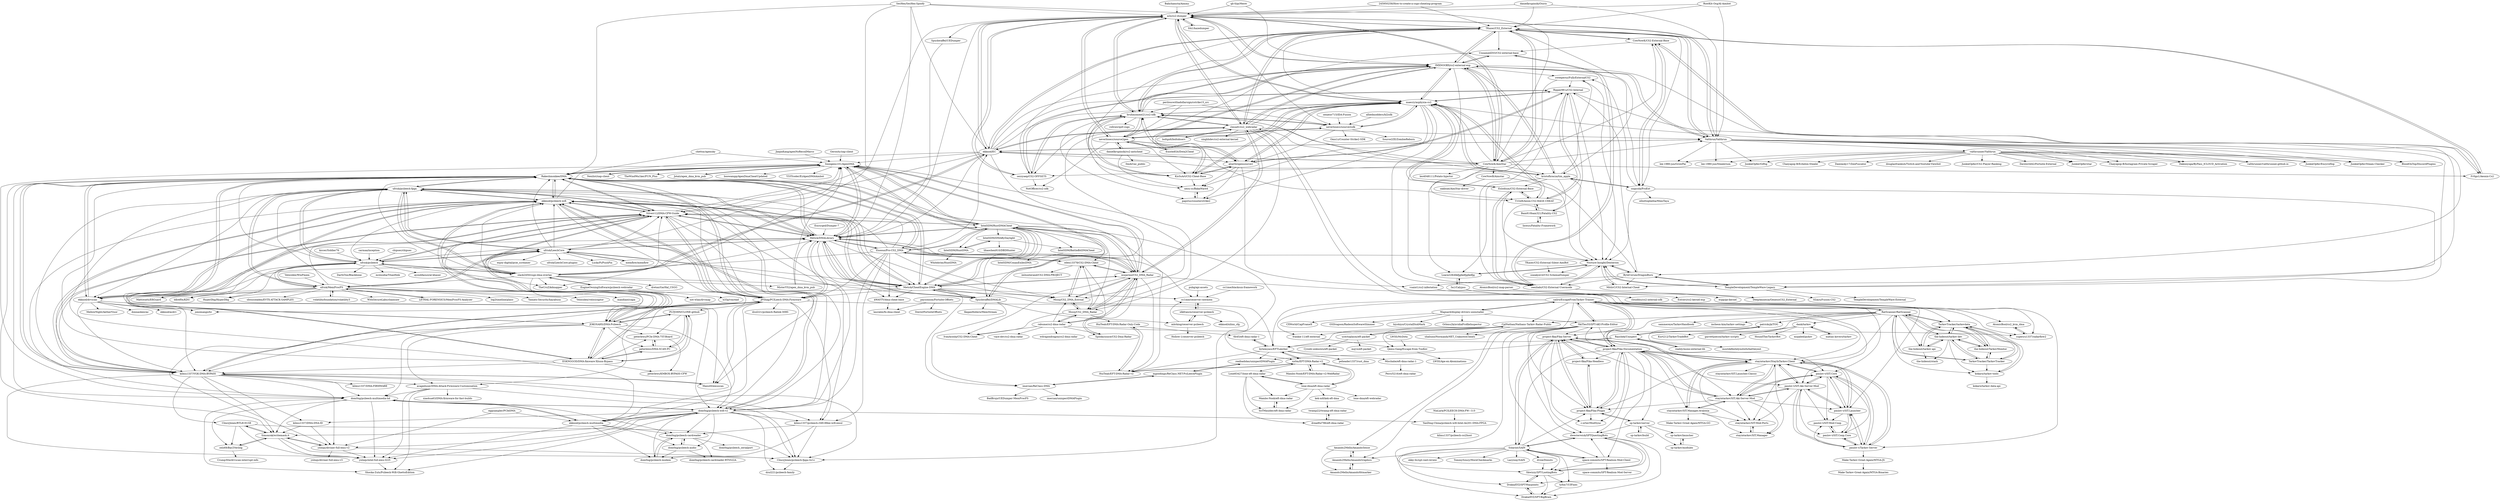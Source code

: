 digraph G {
"danielkrupinski/Osiris" -> "a2x/cs2-dumper" ["e"=1]
"danielkrupinski/Osiris" -> "TKazer/CS2_External" ["e"=1]
"danielkrupinski/Osiris" -> "Valthrun/Valthrun" ["e"=1]
"ufrisk/pcileech-fpga" -> "ekknod/pcileech-wifi"
"ufrisk/pcileech-fpga" -> "Silverr12/DMA-CFW-Guide"
"ufrisk/pcileech-fpga" -> "ufrisk/pcileech"
"ufrisk/pcileech-fpga" -> "Rakeshmonkee/DMA"
"ufrisk/pcileech-fpga" -> "Metick/DMALibrary"
"ufrisk/pcileech-fpga" -> "ufrisk/LeechCore"
"ufrisk/pcileech-fpga" -> "JPShag/PCILeech-DMA-Firmware"
"ufrisk/pcileech-fpga" -> "ufrisk/MemProcFS"
"ufrisk/pcileech-fpga" -> "JOKOSAHS/DMA-Pcileech"
"ufrisk/pcileech-fpga" -> "ekknod/drvscan"
"ufrisk/pcileech-fpga" -> "slack2450/csgo-dma-overlay"
"ufrisk/pcileech-fpga" -> "kilmu1337/VGK-DMA-BYPASS"
"ufrisk/pcileech-fpga" -> "Metick/CheatEngine-DMA"
"ufrisk/pcileech-fpga" -> "dom0ng/pcileech-wifi-v2"
"ufrisk/pcileech-fpga" -> "ekknod/pcileech-multimedia"
"volatilityfoundation/volatility3" -> "ufrisk/MemProcFS" ["e"=1]
"chipsec/chipsec" -> "ufrisk/pcileech" ["e"=1]
"kiccer/Soldier76" -> "ufrisk/pcileech" ["e"=1]
"pubg/api-assets" -> "cs1ime/ceserver-rawmem" ["e"=1]
"LWSS/McDota" -> "Qemu-Gang/Escape-from-TuxKov" ["e"=1]
"Velocidex/WinPmem" -> "ufrisk/MemProcFS" ["e"=1]
"ufrisk/MemProcFS" -> "ufrisk/pcileech"
"ufrisk/MemProcFS" -> "ufrisk/LeechCore"
"ufrisk/MemProcFS" -> "ufrisk/pcileech-fpga"
"ufrisk/MemProcFS" -> "WithSecureLabs/chainsaw" ["e"=1]
"ufrisk/MemProcFS" -> "LETHAL-FORENSICS/MemProcFS-Analyzer" ["e"=1]
"ufrisk/MemProcFS" -> "volatilityfoundation/volatility3" ["e"=1]
"ufrisk/MemProcFS" -> "log2timeline/plaso" ["e"=1]
"ufrisk/MemProcFS" -> "HyperDbg/HyperDbg" ["e"=1]
"ufrisk/MemProcFS" -> "Yamato-Security/hayabusa" ["e"=1]
"ufrisk/MemProcFS" -> "Metick/DMALibrary"
"ufrisk/MemProcFS" -> "Velocidex/velociraptor" ["e"=1]
"ufrisk/MemProcFS" -> "mandiant/capa" ["e"=1]
"ufrisk/MemProcFS" -> "Mattiwatti/EfiGuard" ["e"=1]
"ufrisk/MemProcFS" -> "hfiref0x/KDU" ["e"=1]
"ufrisk/MemProcFS" -> "sbousseaden/EVTX-ATTACK-SAMPLES" ["e"=1]
"carmaa/inception" -> "ufrisk/pcileech" ["e"=1]
"ufrisk/LeechCore" -> "ufrisk/MemProcFS"
"ufrisk/LeechCore" -> "Metick/DMALibrary"
"ufrisk/LeechCore" -> "ufrisk/pcileech-fpga"
"ufrisk/LeechCore" -> "ufrisk/pcileech"
"ufrisk/LeechCore" -> "Spuckwaffel/DMALib"
"ufrisk/LeechCore" -> "LuckyPi/PushPin"
"ufrisk/LeechCore" -> "Snoogens101/ApexDMA"
"ufrisk/LeechCore" -> "memflow/memflow" ["e"=1]
"ufrisk/LeechCore" -> "Metick/CheatEngine-DMA"
"ufrisk/LeechCore" -> "ekknod/pcileech-wifi"
"ufrisk/LeechCore" -> "Silverr12/DMA-CFW-Guide"
"ufrisk/LeechCore" -> "enjoy-digital/pcie_screamer"
"ufrisk/LeechCore" -> "Rakeshmonkee/DMA"
"ufrisk/LeechCore" -> "slack2450/csgo-dma-overlay"
"ufrisk/LeechCore" -> "ufrisk/LeechCore-plugins"
"boltgolt/boltobserv" -> "clauadv/cs2_webradar" ["e"=1]
"EngineOwningSoftware/pcileech-webradar" -> "slack2450/csgo-dma-overlay"
"EngineOwningSoftware/pcileech-webradar" -> "h33p/vmread" ["e"=1]
"EngineOwningSoftware/pcileech-webradar" -> "not-wlan/drvmap" ["e"=1]
"245950258/How-to-create-a-csgo-cheating-program" -> "a2x/cs2-dumper" ["e"=1]
"245950258/How-to-create-a-csgo-cheating-program" -> "TKazer/CS2_External" ["e"=1]
"sailro/EscapeFromTarkov-Trainer" -> "SkiTles55/SPT-AKI-Profile-Editor"
"sailro/EscapeFromTarkov-Trainer" -> "RatScanner/RatScanner"
"sailro/EscapeFromTarkov-Trainer" -> "CplNathan/Nathans-Tarkov-Radar-Public"
"sailro/EscapeFromTarkov-Trainer" -> "project-fika/Fika-Documentation"
"sailro/EscapeFromTarkov-Trainer" -> "bytemyass/EFTLeecher"
"sailro/EscapeFromTarkov-Trainer" -> "stayintarkov/StayInTarkov.Client"
"sailro/EscapeFromTarkov-Trainer" -> "shaliuno/NormandyNET_UnknownCheats"
"sailro/EscapeFromTarkov-Trainer" -> "paulov-t/SIT.Core"
"sailro/EscapeFromTarkov-Trainer" -> "TarkovTracker/tarkovdata"
"sailro/EscapeFromTarkov-Trainer" -> "frankie-11/eft-external"
"sailro/EscapeFromTarkov-Trainer" -> "paulov-t/SIT.Aki-Server-Mod"
"sailro/EscapeFromTarkov-Trainer" -> "paulov-t/Tarkov-Server"
"sailro/EscapeFromTarkov-Trainer" -> "project-fika/Fika-Server"
"sailro/EscapeFromTarkov-Trainer" -> "paulov-t/SIT.Launcher"
"sailro/EscapeFromTarkov-Trainer" -> "Wagnard/display-drivers-uninstaller"
"MisterY52/apex_dma_kvm_pub" -> "Snoogens101/ApexDMA" ["e"=1]
"MisterY52/apex_dma_kvm_pub" -> "Metick/DMALibrary" ["e"=1]
"slack2450/csgo-dma-overlay" -> "ufrisk/pcileech"
"slack2450/csgo-dma-overlay" -> "Metick/DMALibrary"
"slack2450/csgo-dma-overlay" -> "Silverr12/DMA-CFW-Guide"
"slack2450/csgo-dma-overlay" -> "Rakeshmonkee/DMA"
"slack2450/csgo-dma-overlay" -> "ekknod/EC"
"slack2450/csgo-dma-overlay" -> "EngineOwningSoftware/pcileech-webradar"
"slack2450/csgo-dma-overlay" -> "ekknod/pcileech-wifi"
"slack2450/csgo-dma-overlay" -> "ufrisk/pcileech-fpga"
"slack2450/csgo-dma-overlay" -> "Metick/CheatEngine-DMA"
"slack2450/csgo-dma-overlay" -> "MisterY52/apex_dma_kvm_pub" ["e"=1]
"slack2450/csgo-dma-overlay" -> "ufrisk/LeechCore"
"slack2450/csgo-dma-overlay" -> "ufrisk/MemProcFS"
"slack2450/csgo-dma-overlay" -> "jonomango/hv" ["e"=1]
"slack2450/csgo-dma-overlay" -> "dretax/GarHal_CSGO" ["e"=1]
"slack2450/csgo-dma-overlay" -> "TheCruZ/kdmapper" ["e"=1]
"dank/tarkov" -> "matias-kovero/tarkov"
"dank/tarkov" -> "Kurt212/TarkovTradeBot"
"dank/tarkov" -> "garrettjoecox/tarkov-scripts"
"dank/tarkov" -> "HoundThe/TarkovBot"
"dank/tarkov" -> "mojabed/pykov"
"perilouswithadollarsign/cstrike15_src" -> "bruhmoment21/cs2-sdk" ["e"=1]
"perilouswithadollarsign/cstrike15_src" -> "neverlosecc/source2sdk" ["e"=1]
"perilouswithadollarsign/cstrike15_src" -> "neverlosecc/source2gen" ["e"=1]
"RatScanner/RatScanner" -> "the-hideout/TarkovMonitor"
"RatScanner/RatScanner" -> "TarkovTracker/tarkovdata"
"RatScanner/RatScanner" -> "TarkovTracker/TarkovTracker"
"RatScanner/RatScanner" -> "the-hideout/tarkov-api"
"RatScanner/RatScanner" -> "sailro/EscapeFromTarkov-Trainer"
"RatScanner/RatScanner" -> "kokarn/tarkov-tools"
"RatScanner/RatScanner" -> "the-hideout/tarkov-dev"
"RatScanner/RatScanner" -> "CplNathan/Nathans-Tarkov-Radar-Public"
"RatScanner/RatScanner" -> "dank/tarkov"
"RatScanner/RatScanner" -> "stayintarkov/StayInTarkov.Client"
"RatScanner/RatScanner" -> "project-fika/Fika-Documentation"
"RatScanner/RatScanner" -> "patrickcjk/TOG"
"RatScanner/RatScanner" -> "sammereye/TarkovHandbook"
"RatScanner/RatScanner" -> "incheon-kim/tarkov-settings"
"RatScanner/RatScanner" -> "Kurt212/TarkovTradeBot"
"frankie-11/eft-external" -> "Qemu-Gang/Escape-from-TuxKov"
"CplNathan/Nathans-Tarkov-Radar-Public" -> "ucectoplasm/eft-packet"
"CplNathan/Nathans-Tarkov-Radar-Public" -> "bytemyass/EFTLeecher"
"CplNathan/Nathans-Tarkov-Radar-Public" -> "frankie-11/eft-external"
"CplNathan/Nathans-Tarkov-Radar-Public" -> "Qemu-Gang/Escape-from-TuxKov"
"CplNathan/Nathans-Tarkov-Radar-Public" -> "shaliuno/NormandyNET_UnknownCheats"
"memflow/memflow" -> "ufrisk/LeechCore" ["e"=1]
"matias-kovero/tarkov" -> "dank/tarkov"
"alliedmodders/hl2sdk" -> "neverlosecc/source2sdk" ["e"=1]
"Razchek/Unispect" -> "reahly/mono-external-lib"
"Razchek/Unispect" -> "patrickcjk/TOG"
"Razchek/Unispect" -> "mostdefinitelynotnth/battleyent"
"Razchek/Unispect" -> "bytemyass/EFTLeecher"
"Razchek/Unispect" -> "realbadidas/unispectDMAPlugin"
"mgoodings/ReClass.NET-PciLeechPlugin" -> "realbadidas/unispectDMAPlugin"
"mgoodings/ReClass.NET-PciLeechPlugin" -> "imerzan/ReClass-DMA"
"Qemu-Gang/Escape-from-TuxKov" -> "LWSS/Ape-ex-Abominations"
"TarkovTracker/tarkovdata" -> "the-hideout/tarkov-dev"
"TarkovTracker/tarkovdata" -> "TarkovTracker/TarkovTracker"
"TarkovTracker/tarkovdata" -> "kokarn/tarkov-tools"
"TarkovTracker/tarkovdata" -> "the-hideout/tarkov-api"
"TarkovTracker/tarkovdata" -> "the-hideout/TarkovMonitor"
"TarkovTracker/tarkovdata" -> "RatScanner/RatScanner"
"kokarn/tarkov-tools" -> "kokarn/tarkov-data-api"
"kokarn/tarkov-tools" -> "TarkovTracker/tarkovdata"
"ucectoplasm/eft-packet" -> "CplNathan/Nathans-Tarkov-Radar-Public"
"ucectoplasm/eft-packet" -> "Cyweb-unknown/eft-packet"
"ucectoplasm/eft-packet" -> "mq1n/eft-packet"
"Wagnard/display-drivers-uninstaller" -> "SkiTles55/SPT-AKI-Profile-Editor"
"Wagnard/display-drivers-uninstaller" -> "GSDragoon/RadeonSoftwareSlimmer" ["e"=1]
"Wagnard/display-drivers-uninstaller" -> "sailro/EscapeFromTarkov-Trainer"
"Wagnard/display-drivers-uninstaller" -> "hiyohiyo/CrystalDiskMark" ["e"=1]
"Wagnard/display-drivers-uninstaller" -> "Orbmu2k/nvidiaProfileInspector" ["e"=1]
"Wagnard/display-drivers-uninstaller" -> "CXWorld/CapFrameX" ["e"=1]
"LETHAL-FORENSICS/MemProcFS-Analyzer" -> "ufrisk/MemProcFS" ["e"=1]
"TarkovTracker/TarkovTracker" -> "TarkovTracker/tarkovdata"
"TarkovTracker/TarkovTracker" -> "the-hideout/tarkov-dev"
"TarkovTracker/TarkovTracker" -> "the-hideout/TarkovMonitor"
"TarkovTracker/TarkovTracker" -> "kokarn/tarkov-tools"
"TarkovTracker/TarkovTracker" -> "RatScanner/RatScanner"
"senator715/IDA-Fusion" -> "neverlosecc/source2sdk" ["e"=1]
"RootKit-Org/AI-Aimbot" -> "TKazer/CS2_External" ["e"=1]
"RootKit-Org/AI-Aimbot" -> "a2x/cs2-dumper" ["e"=1]
"RootKit-Org/AI-Aimbot" -> "Valthrun/Valthrun" ["e"=1]
"paulov-t/SIT.Launcher" -> "paulov-t/SIT.Aki-Server-Mod"
"paulov-t/SIT.Launcher" -> "paulov-t/SIT.Core"
"paulov-t/SIT.Launcher" -> "paulov-t/Tarkov-Server"
"paulov-t/SIT.Launcher" -> "paulov-t/SIT.Coop.Core"
"paulov-t/SIT.Launcher" -> "paulov-t/SIT-Mod-Coop"
"paulov-t/SIT.Launcher" -> "stayintarkov/StayInTarkov.Client"
"bytemyass/EFTLeecher" -> "6b45/eft-dma-radar-1"
"bytemyass/EFTLeecher" -> "peheader1337/rust_dma"
"bytemyass/EFTLeecher" -> "realbadidas/unispectDMAPlugin"
"bytemyass/EFTLeecher" -> "Mischahe/eft-dma-radar-1"
"bytemyass/EFTLeecher" -> "HuiTeab/EFT-DMA-Radar-v2"
"bytemyass/EFTLeecher" -> "xx0m/EFT-DMA-Radar-v2"
"the-hideout/tarkov-api" -> "the-hideout/tarkov-dev"
"the-hideout/tarkov-api" -> "TarkovTracker/tarkovdata"
"the-hideout/tarkov-api" -> "the-hideout/stash"
"paulov-t/SIT.Core" -> "paulov-t/SIT.Aki-Server-Mod"
"paulov-t/SIT.Core" -> "paulov-t/SIT.Launcher"
"paulov-t/SIT.Core" -> "stayintarkov/StayInTarkov.Client"
"paulov-t/SIT.Core" -> "paulov-t/Tarkov-Server"
"paulov-t/SIT.Core" -> "stayintarkov/SIT.Aki-Server-Mod"
"paulov-t/SIT.Core" -> "paulov-t/SIT.Coop.Core"
"paulov-t/SIT.Core" -> "paulov-t/SIT-Mod-Coop"
"paulov-t/SIT.Core" -> "stayintarkov/SIT-Mod-Ports"
"paulov-t/Tarkov-Server" -> "paulov-t/SIT.Launcher"
"paulov-t/Tarkov-Server" -> "paulov-t/SIT.Coop.Core"
"paulov-t/Tarkov-Server" -> "paulov-t/SIT-Mod-Coop"
"paulov-t/Tarkov-Server" -> "paulov-t/SIT.Core"
"paulov-t/Tarkov-Server" -> "paulov-t/SIT.Aki-Server-Mod"
"paulov-t/Tarkov-Server" -> "stayintarkov/StayInTarkov.Client"
"paulov-t/Tarkov-Server" -> "Make-Tarkov-Great-Again/MTGA-JS"
"the-hideout/tarkov-dev" -> "the-hideout/tarkov-api"
"the-hideout/tarkov-dev" -> "TarkovTracker/tarkovdata"
"the-hideout/tarkov-dev" -> "TarkovTracker/TarkovTracker"
"the-hideout/tarkov-dev" -> "the-hideout/TarkovMonitor"
"the-hideout/tarkov-dev" -> "kokarn/tarkov-tools"
"the-hideout/tarkov-dev" -> "the-hideout/stash"
"SkiTles55/SPT-AKI-Profile-Editor" -> "project-fika/Fika-Server"
"SkiTles55/SPT-AKI-Profile-Editor" -> "project-fika/Fika-Plugin"
"SkiTles55/SPT-AKI-Profile-Editor" -> "stayintarkov/SIT.Aki-Server-Mod"
"SkiTles55/SPT-AKI-Profile-Editor" -> "dwesterwick/SPTQuestingBots"
"SkiTles55/SPT-AKI-Profile-Editor" -> "space-commits/SPT-Realism-Mod-Client"
"SkiTles55/SPT-AKI-Profile-Editor" -> "sailro/EscapeFromTarkov-Trainer"
"SkiTles55/SPT-AKI-Profile-Editor" -> "Skwizzy/SPT-LootingBots"
"SkiTles55/SPT-AKI-Profile-Editor" -> "Amands2Mello/AmandsGraphics"
"SkiTles55/SPT-AKI-Profile-Editor" -> "Amands2Mello/AmandsSense"
"paulov-t/SIT-Mod-Coop" -> "paulov-t/SIT.Coop.Core"
"paulov-t/SIT.Coop.Core" -> "paulov-t/SIT-Mod-Coop"
"paulov-t/SIT.Coop.Core" -> "paulov-t/Tarkov-Server"
"paulov-t/SIT.Coop.Core" -> "paulov-t/SIT.Launcher"
"mbrking/ceserver-pcileech" -> "idkfrancis/ceserver-pcileech"
"mbrking/ceserver-pcileech" -> "Hollow-1/ceserver-pcileech"
"mbrking/ceserver-pcileech" -> "cs1ime/ceserver-rawmem"
"reahly/mono-external-lib" -> "Razchek/Unispect"
"6b45/eft-dma-radar-1" -> "bytemyass/EFTLeecher"
"Mischahe/eft-dma-radar-1" -> "Perry5216/eft-dma-radar"
"frk1/hazedumper" -> "a2x/cs2-dumper" ["e"=1]
"Encryqed/Dumper-7" -> "Metick/DMALibrary" ["e"=1]
"JiaqinKang/apexNoRecoilMarco" -> "Snoogens101/ApexDMA" ["e"=1]
"ekknod/EC" -> "maecry/asphyxia-cs2"
"ekknod/EC" -> "Rakeshmonkee/DMA"
"ekknod/EC" -> "Metick/DMALibrary"
"ekknod/EC" -> "a2x/cs2-dumper"
"ekknod/EC" -> "TKazer/CS2_External"
"ekknod/EC" -> "clauadv/cs2_webradar"
"ekknod/EC" -> "Valthrun/Valthrun"
"ekknod/EC" -> "Snoogens101/ApexDMA"
"ekknod/EC" -> "Ripper99-x/CS2-Internal"
"ekknod/EC" -> "IMXNOOBX/cs2-external-esp"
"ekknod/EC" -> "CowNowK/AimStar"
"ekknod/EC" -> "Silverr12/DMA-CFW-Guide"
"ekknod/EC" -> "Metick/CheatEngine-DMA"
"ekknod/EC" -> "ByteCorum/DragonBurn"
"ekknod/EC" -> "slack2450/csgo-dma-overlay"
"space-commits/SPT-Realism-Mod-Client" -> "space-commits/SPT-Realism-Mod-Server"
"space-commits/SPT-Realism-Mod-Client" -> "Skwizzy/SPT-LootingBots"
"space-commits/SPT-Realism-Mod-Client" -> "dwesterwick/SPTQuestingBots"
"space-commits/SPT-Realism-Mod-Client" -> "Solarint/SAIN"
"qb-0/pyMeow" -> "IMXNOOBX/cs2-external-esp" ["e"=1]
"qb-0/pyMeow" -> "a2x/cs2-dumper" ["e"=1]
"paulov-t/SIT.Aki-Server-Mod" -> "paulov-t/SIT.Launcher"
"paulov-t/SIT.Aki-Server-Mod" -> "paulov-t/SIT.Core"
"paulov-t/SIT.Aki-Server-Mod" -> "stayintarkov/SIT.Aki-Server-Mod"
"paulov-t/SIT.Aki-Server-Mod" -> "stayintarkov/StayInTarkov.Client"
"paulov-t/SIT.Aki-Server-Mod" -> "paulov-t/Tarkov-Server"
"paulov-t/SIT.Aki-Server-Mod" -> "paulov-t/SIT.Coop.Core"
"paulov-t/SIT.Aki-Server-Mod" -> "paulov-t/SIT-Mod-Coop"
"paulov-t/SIT.Aki-Server-Mod" -> "stayintarkov/SIT-Mod-Ports"
"ExistedGit/Dota2Cheat" -> "neverlosecc/source2gen" ["e"=1]
"Amands2Mello/AmandsGraphics" -> "Amands2Mello/AmandsHitmarker"
"Amands2Mello/AmandsGraphics" -> "Amands2Mello/AmandsSense"
"patrickcjk/TOG" -> "mostdefinitelynotnth/battleyent"
"patrickcjk/TOG" -> "Razchek/Unispect"
"the-hideout/TarkovMonitor" -> "the-hideout/tarkov-dev"
"the-hideout/TarkovMonitor" -> "RatScanner/RatScanner"
"the-hideout/TarkovMonitor" -> "TarkovTracker/TarkovTracker"
"the-hideout/TarkovMonitor" -> "TarkovTracker/tarkovdata"
"realbadidas/unispectDMAPlugin" -> "mgoodings/ReClass.NET-PciLeechPlugin"
"Amands2Mello/AmandsHitmarker" -> "Amands2Mello/AmandsGraphics"
"Make-Tarkov-Great-Again/MTGA-JS" -> "Make-Tarkov-Great-Again/MTGA-Binaries"
"neverlosecc/source2gen" -> "neverlosecc/source2sdk"
"neverlosecc/source2gen" -> "bruhmoment21/cs2-sdk"
"neverlosecc/source2gen" -> "danielkrupinski/cs2-anticheat"
"neverlosecc/source2gen" -> "maecry/asphyxia-cs2"
"neverlosecc/source2gen" -> "KisSsArt/CS2-Cheat-Base"
"neverlosecc/source2gen" -> "alza54/opensource2"
"neverlosecc/source2gen" -> "a2x/cs2-dumper"
"neverlosecc/source2gen" -> "T1GxR/Axion-CS2-RAGE-CHEAT"
"neverlosecc/source2gen" -> "NotOfficer/cs2-sdk"
"neverlosecc/source2gen" -> "UnnamedZ03/CS2-external-base"
"neverlosecc/source2gen" -> "ExistedGit/Dota2Cheat" ["e"=1]
"SecHex/SecHex-Spoofy" -> "a2x/cs2-dumper" ["e"=1]
"SecHex/SecHex-Spoofy" -> "Silverr12/DMA-CFW-Guide" ["e"=1]
"SecHex/SecHex-Spoofy" -> "ekknod/EC" ["e"=1]
"SecHex/SecHex-Spoofy" -> "Rakeshmonkee/DMA" ["e"=1]
"SecHex/SecHex-Spoofy" -> "Metick/DMALibrary" ["e"=1]
"SecHex/SecHex-Spoofy" -> "CowNowK/AimStar" ["e"=1]
"ufrisk/pcileech" -> "ufrisk/pcileech-fpga"
"ufrisk/pcileech" -> "ufrisk/MemProcFS"
"ufrisk/pcileech" -> "slack2450/csgo-dma-overlay"
"ufrisk/pcileech" -> "ufrisk/LeechCore"
"ufrisk/pcileech" -> "Silverr12/DMA-CFW-Guide"
"ufrisk/pcileech" -> "ekknod/pcileech-wifi"
"ufrisk/pcileech" -> "Metick/DMALibrary"
"ufrisk/pcileech" -> "Mattiwatti/EfiGuard" ["e"=1]
"ufrisk/pcileech" -> "TheCruZ/kdmapper" ["e"=1]
"ufrisk/pcileech" -> "Rakeshmonkee/DMA"
"ufrisk/pcileech" -> "HyperDbg/HyperDbg" ["e"=1]
"ufrisk/pcileech" -> "DarthTon/Blackbone" ["e"=1]
"ufrisk/pcileech" -> "hfiref0x/KDU" ["e"=1]
"ufrisk/pcileech" -> "mrexodia/TitanHide" ["e"=1]
"ufrisk/pcileech" -> "ayoubfaouzi/al-khaser" ["e"=1]
"Valthrun/Valthrun" -> "valthrunner/Valthrun"
"Valthrun/Valthrun" -> "IMXNOOBX/cs2-external-esp"
"Valthrun/Valthrun" -> "valthrunner/valthrunner.github.io"
"Valthrun/Valthrun" -> "JunkieOpfer/EncyroHop"
"Valthrun/Valthrun" -> "JunkieOpfer/Steam-Checker"
"Valthrun/Valthrun" -> "BloodOnTop/DiscordPlugins"
"Valthrun/Valthrun" -> "TKazer/CS2_External"
"Valthrun/Valthrun" -> "lee-1980-jun/GrowPai"
"Valthrun/Valthrun" -> "a2x/cs2-dumper"
"Valthrun/Valthrun" -> "lee-1980-jun/Stealerium"
"Valthrun/Valthrun" -> "JunkieOpfer/Giftig"
"Valthrun/Valthrun" -> "ekknod/EC"
"Valthrun/Valthrun" -> "JunkieOpfer/star"
"Valthrun/Valthrun" -> "Chaiyapop-B/Instagram-Private-Scraper"
"Valthrun/Valthrun" -> "Dakiniyoga/ByPass_ICLOUD_Activation"
"Spuckwaffel/UEDumper" -> "Metick/DMALibrary" ["e"=1]
"a2x/cs2-dumper" -> "TKazer/CS2_External"
"a2x/cs2-dumper" -> "bruhmoment21/cs2-sdk"
"a2x/cs2-dumper" -> "IMXNOOBX/cs2-external-esp"
"a2x/cs2-dumper" -> "clauadv/cs2_webradar"
"a2x/cs2-dumper" -> "CowNowK/AimStar"
"a2x/cs2-dumper" -> "maecry/asphyxia-cs2"
"a2x/cs2-dumper" -> "frk1/hazedumper" ["e"=1]
"a2x/cs2-dumper" -> "ekknod/EC"
"a2x/cs2-dumper" -> "sezzyaep/CS2-OFFSETS"
"a2x/cs2-dumper" -> "TheCruZ/kdmapper" ["e"=1]
"a2x/cs2-dumper" -> "neverlosecc/source2gen"
"a2x/cs2-dumper" -> "Valthrun/Valthrun"
"a2x/cs2-dumper" -> "neverlosecc/source2sdk"
"a2x/cs2-dumper" -> "Metick/DMALibrary"
"a2x/cs2-dumper" -> "Spuckwaffel/UEDumper" ["e"=1]
"IMXNOOBX/cs2-external-esp" -> "TKazer/CS2_External"
"IMXNOOBX/cs2-external-esp" -> "UnnamedZ03/CS2-external-base"
"IMXNOOBX/cs2-external-esp" -> "KisSsArt/CS2-Cheat-Base"
"IMXNOOBX/cs2-external-esp" -> "a2x/cs2-dumper"
"IMXNOOBX/cs2-external-esp" -> "bruhmoment21/cs2-sdk"
"IMXNOOBX/cs2-external-esp" -> "Valthrun/Valthrun"
"IMXNOOBX/cs2-external-esp" -> "CowNowK/AimStar"
"IMXNOOBX/cs2-external-esp" -> "maecry/asphyxia-cs2"
"IMXNOOBX/cs2-external-esp" -> "clauadv/cs2_webradar"
"IMXNOOBX/cs2-external-esp" -> "ByteCorum/DragonBurn"
"IMXNOOBX/cs2-external-esp" -> "reezliabi/CS2-External-Usermode"
"IMXNOOBX/cs2-external-esp" -> "kristofhracza/tim_apple"
"IMXNOOBX/cs2-external-esp" -> "snipcola/ProExt"
"IMXNOOBX/cs2-external-esp" -> "sezzyaep/CS2-OFFSETS"
"IMXNOOBX/cs2-external-esp" -> "sweeperxz/FullyExternalCS2"
"TKazer/CS2_External" -> "IMXNOOBX/cs2-external-esp"
"TKazer/CS2_External" -> "a2x/cs2-dumper"
"TKazer/CS2_External" -> "CowNowK/AimStar"
"TKazer/CS2_External" -> "Fr0go1/Aeonix-Cs2"
"TKazer/CS2_External" -> "CowNowK/CS2-External-Base"
"TKazer/CS2_External" -> "Valthrun/Valthrun"
"TKazer/CS2_External" -> "ekknod/EC"
"TKazer/CS2_External" -> "bruhmoment21/cs2-sdk"
"TKazer/CS2_External" -> "clauadv/cs2_webradar"
"TKazer/CS2_External" -> "kristofhracza/tim_apple"
"TKazer/CS2_External" -> "maecry/asphyxia-cs2"
"TKazer/CS2_External" -> "KisSsArt/CS2-Cheat-Base"
"TKazer/CS2_External" -> "UnnamedZ03/CS2-external-base"
"TKazer/CS2_External" -> "snipcola/ProExt"
"TKazer/CS2_External" -> "sezzyaep/CS2-OFFSETS"
"clauadv/cs2_webradar" -> "a2x/cs2-dumper"
"clauadv/cs2_webradar" -> "IMXNOOBX/cs2-external-esp"
"clauadv/cs2_webradar" -> "mujarino/CS2_DMA_Radar"
"clauadv/cs2_webradar" -> "ekknod/EC"
"clauadv/cs2_webradar" -> "TKazer/CS2_External"
"clauadv/cs2_webradar" -> "maecry/asphyxia-cs2"
"clauadv/cs2_webradar" -> "bruhmoment21/cs2-sdk"
"clauadv/cs2_webradar" -> "Mzzzj/CS2_DMA_Radar"
"clauadv/cs2_webradar" -> "Valthrun/Valthrun"
"clauadv/cs2_webradar" -> "boltgolt/boltobserv" ["e"=1]
"clauadv/cs2_webradar" -> "superyu1337/radarflow2"
"clauadv/cs2_webradar" -> "Mzzzj/CS2_DMA_Extrnal"
"clauadv/cs2_webradar" -> "singhhdev/cs2-external-kernel"
"clauadv/cs2_webradar" -> "sezzyaep/CS2-OFFSETS"
"clauadv/cs2_webradar" -> "AtomicBool/cs2_kvm_dma"
"sezzyaep/CS2-OFFSETS" -> "NotOfficer/cs2-sdk"
"sezzyaep/CS2-OFFSETS" -> "IMXNOOBX/cs2-external-esp"
"sezzyaep/CS2-OFFSETS" -> "bruhmoment21/cs2-sdk"
"sezzyaep/CS2-OFFSETS" -> "a2x/cs2-dumper"
"bruhmoment21/cs2-sdk" -> "maecry/asphyxia-cs2"
"bruhmoment21/cs2-sdk" -> "alza54/opensource2"
"bruhmoment21/cs2-sdk" -> "neverlosecc/source2gen"
"bruhmoment21/cs2-sdk" -> "a2x/cs2-dumper"
"bruhmoment21/cs2-sdk" -> "neverlosecc/source2sdk"
"bruhmoment21/cs2-sdk" -> "KisSsArt/CS2-Cheat-Base"
"bruhmoment21/cs2-sdk" -> "IMXNOOBX/cs2-external-esp"
"bruhmoment21/cs2-sdk" -> "papstuc/counterstrike2"
"bruhmoment21/cs2-sdk" -> "Ripper99-x/CS2-Internal"
"bruhmoment21/cs2-sdk" -> "sezzyaep/CS2-OFFSETS"
"bruhmoment21/cs2-sdk" -> "TKazer/CS2_External"
"bruhmoment21/cs2-sdk" -> "nezu-cc/BakaWare4"
"bruhmoment21/cs2-sdk" -> "rollraw/qo0-csgo" ["e"=1]
"bruhmoment21/cs2-sdk" -> "clauadv/cs2_webradar"
"bruhmoment21/cs2-sdk" -> "kristofhracza/tim_apple"
"danielkrupinski/cs2-anticheat" -> "neverlosecc/source2gen"
"danielkrupinski/cs2-anticheat" -> "0mdi/vac_public"
"danielkrupinski/cs2-anticheat" -> "nezu-cc/BakaWare4"
"danielkrupinski/cs2-anticheat" -> "alza54/opensource2"
"KisSsArt/CS2-Cheat-Base" -> "IMXNOOBX/cs2-external-esp"
"KisSsArt/CS2-Cheat-Base" -> "maecry/asphyxia-cs2"
"KisSsArt/CS2-Cheat-Base" -> "bruhmoment21/cs2-sdk"
"KisSsArt/CS2-Cheat-Base" -> "nezu-cc/BakaWare4"
"KisSsArt/CS2-Cheat-Base" -> "alza54/opensource2"
"ekknod/pcileech-wifi" -> "Silverr12/DMA-CFW-Guide"
"ekknod/pcileech-wifi" -> "Rakeshmonkee/DMA"
"ekknod/pcileech-wifi" -> "JOKOSAHS/DMA-Pcileech"
"ekknod/pcileech-wifi" -> "ufrisk/pcileech-fpga"
"ekknod/pcileech-wifi" -> "JPShag/PCILeech-DMA-Firmware"
"ekknod/pcileech-wifi" -> "dom0ng/pcileech-wifi-v2"
"ekknod/pcileech-wifi" -> "Metick/DMALibrary"
"ekknod/pcileech-wifi" -> "kilmu1337/VGK-DMA-BYPASS"
"ekknod/pcileech-wifi" -> "ekknod/pcileech-multimedia"
"ekknod/pcileech-wifi" -> "ekknod/drvscan"
"ekknod/pcileech-wifi" -> "dom0ng/pcileech-multimedia-hd"
"ekknod/pcileech-wifi" -> "ESKNGGOD/DMA-fimware-Xliunx-Bypass"
"ekknod/pcileech-wifi" -> "Snoogens101/ApexDMA"
"ekknod/pcileech-wifi" -> "kilmu1337/pcileech-rtl8188ee-wifi-emul"
"ekknod/pcileech-wifi" -> "Metick/CheatEngine-DMA"
"neverlosecc/source2sdk" -> "neverlosecc/source2gen"
"neverlosecc/source2sdk" -> "bruhmoment21/cs2-sdk"
"neverlosecc/source2sdk" -> "maecry/asphyxia-cs2"
"neverlosecc/source2sdk" -> "Source2ZE/ZombieReborn" ["e"=1]
"neverlosecc/source2sdk" -> "Omn1z/Counter-Strike2-SDK"
"neverlosecc/source2sdk" -> "alza54/opensource2"
"eggsampler/PCIeDMA" -> "yxlnqs/diviner-full-emu-v2"
"eggsampler/PCIeDMA" -> "ekknod/pcileech-multimedia"
"ekknod/drvscan" -> "ekknod/pcileech-wifi"
"ekknod/drvscan" -> "Manut0/emuscan"
"ekknod/drvscan" -> "Rakeshmonkee/DMA"
"ekknod/drvscan" -> "donnaskiez/ac" ["e"=1]
"ekknod/drvscan" -> "kilmu1337/VGK-DMA-BYPASS"
"ekknod/drvscan" -> "jonomango/hv" ["e"=1]
"ekknod/drvscan" -> "ekknod/acdrv" ["e"=1]
"ekknod/drvscan" -> "Silverr12/DMA-CFW-Guide"
"ekknod/drvscan" -> "dom0ng/pcileech-wifi-v2"
"ekknod/drvscan" -> "MellowNight/AetherVisor" ["e"=1]
"idkfrancis/ceserver-pcileech" -> "mbrking/ceserver-pcileech"
"idkfrancis/ceserver-pcileech" -> "cs1ime/ceserver-rawmem"
"idkfrancis/ceserver-pcileech" -> "ekknod/xilinx_cfg"
"cs1ime/ceserver-rawmem" -> "idkfrancis/ceserver-pcileech"
"dvize/Donuts" -> "Skwizzy/SPT-LootingBots"
"valthrunner/Valthrun" -> "valthrunner/valthrunner.github.io"
"valthrunner/Valthrun" -> "JunkieOpfer/EncyroHop"
"valthrunner/Valthrun" -> "BloodOnTop/DiscordPlugins"
"valthrunner/Valthrun" -> "JunkieOpfer/Steam-Checker"
"valthrunner/Valthrun" -> "JunkieOpfer/star"
"valthrunner/Valthrun" -> "JunkieOpfer/Giftig"
"valthrunner/Valthrun" -> "lee-1980-jun/GrowPai"
"valthrunner/Valthrun" -> "Chaiyapop-B/Instagram-Private-Scraper"
"valthrunner/Valthrun" -> "lee-1980-jun/Stealerium"
"valthrunner/Valthrun" -> "Davewrld42/Fortnite-External"
"valthrunner/Valthrun" -> "Chaiyapop-B/Echelon-Stealer"
"valthrunner/Valthrun" -> "Damlasky17/ZenFuscator"
"valthrunner/Valthrun" -> "douglasfrankish/Twitch-and-Youtube-Viewbot"
"valthrunner/Valthrun" -> "JunkieOpfer/CS2-Player-Ranking"
"valthrunner/Valthrun" -> "Dakiniyoga/ByPass_ICLOUD_Activation"
"alza54/opensource2" -> "Ripper99-x/CS2-Internal"
"alza54/opensource2" -> "bruhmoment21/cs2-sdk"
"alza54/opensource2" -> "maecry/asphyxia-cs2"
"alza54/opensource2" -> "papstuc/counterstrike2"
"alza54/opensource2" -> "nezu-cc/BakaWare4"
"alza54/opensource2" -> "KisSsArt/CS2-Cheat-Base"
"alza54/opensource2" -> "vsaint1/cs2-infestation"
"Solarint/SAIN" -> "Skwizzy/SPT-LootingBots"
"Solarint/SAIN" -> "dwesterwick/SPTQuestingBots"
"Solarint/SAIN" -> "DrakiaXYZ/SPT-BigBrain"
"Solarint/SAIN" -> "ekky-llc/spt-raid-review"
"Solarint/SAIN" -> "tyfon7/UIFixes"
"Solarint/SAIN" -> "DrakiaXYZ/SPT-Waypoints"
"Solarint/SAIN" -> "space-commits/SPT-Realism-Mod-Client"
"Solarint/SAIN" -> "dvize/Donuts"
"Solarint/SAIN" -> "project-fika/Fika-Server"
"Solarint/SAIN" -> "TommySoucy/MoreCheckmarks"
"Solarint/SAIN" -> "Lacyway/SAIN"
"Solarint/SAIN" -> "Amands2Mello/AmandsGraphics"
"Solarint/SAIN" -> "project-fika/Fika-Plugin"
"nezu-cc/BakaWare4" -> "papstuc/counterstrike2"
"Mzzzj/CS2_DMA_Radar" -> "Mzzzj/CS2_DMA_Extrnal"
"Mzzzj/CS2_DMA_Radar" -> "mujarino/CS2_DMA_Radar"
"Mzzzj/CS2_DMA_Radar" -> "rabume/cs2-dma-radar"
"Mzzzj/CS2_DMA_Radar" -> "eden13378/CS2-DMA-Cheat"
"Mzzzj/CS2_DMA_Radar" -> "IvanAcoola/CS2-DMA-Cheat"
"Mzzzj/CS2_DMA_Radar" -> "Snoogens101/ApexDMA"
"Mzzzj/CS2_DMA_Radar" -> "HuiTeab/EFT-DMA-Radar-Only-Code"
"papstuc/counterstrike2" -> "nezu-cc/BakaWare4"
"Amands2Mello/AmandsSense" -> "Amands2Mello/AmandsGraphics"
"Amands2Mello/AmandsSense" -> "Amands2Mello/AmandsHitmarker"
"imerzan/ReClass-DMA" -> "mgoodings/ReClass.NET-PciLeechPlugin"
"imerzan/ReClass-DMA" -> "BadBrojo/UEDumper-MemProcFS"
"imerzan/ReClass-DMA" -> "imerzan/unispectDMAPlugin"
"UnnamedZ03/CS2-external-base" -> "reezliabi/CS2-External-Usermode"
"UnnamedZ03/CS2-external-base" -> "IMXNOOBX/cs2-external-esp"
"cs1ime/blacksun-framework" -> "cs1ime/ceserver-rawmem" ["e"=1]
"AtomicBool/cs2_kvm_dma" -> "superyu1337/radarflow2"
"dwesterwick/SPTQuestingBots" -> "Skwizzy/SPT-LootingBots"
"dwesterwick/SPTQuestingBots" -> "Solarint/SAIN"
"dwesterwick/SPTQuestingBots" -> "DrakiaXYZ/SPT-Waypoints"
"dwesterwick/SPTQuestingBots" -> "DrakiaXYZ/SPT-BigBrain"
"Skwizzy/SPT-LootingBots" -> "DrakiaXYZ/SPT-Waypoints"
"Skwizzy/SPT-LootingBots" -> "DrakiaXYZ/SPT-BigBrain"
"Skwizzy/SPT-LootingBots" -> "dwesterwick/SPTQuestingBots"
"Skwizzy/SPT-LootingBots" -> "tyfon7/UIFixes"
"stayintarkov/SIT-Mod-Ports" -> "stayintarkov/SIT.Manager"
"DrakiaXYZ/SPT-Waypoints" -> "DrakiaXYZ/SPT-BigBrain"
"DrakiaXYZ/SPT-Waypoints" -> "Skwizzy/SPT-LootingBots"
"DrakiaXYZ/SPT-BigBrain" -> "DrakiaXYZ/SPT-Waypoints"
"Rakeshmonkee/DMA" -> "Silverr12/DMA-CFW-Guide"
"Rakeshmonkee/DMA" -> "ekknod/pcileech-wifi"
"Rakeshmonkee/DMA" -> "Metick/DMALibrary"
"Rakeshmonkee/DMA" -> "JPShag/PCILeech-DMA-Firmware"
"Rakeshmonkee/DMA" -> "Metick/CheatEngine-DMA"
"Rakeshmonkee/DMA" -> "kilmu1337/VGK-DMA-BYPASS"
"Rakeshmonkee/DMA" -> "ufrisk/pcileech-fpga"
"Rakeshmonkee/DMA" -> "IntelSDM/RustDMACheat"
"Rakeshmonkee/DMA" -> "JOKOSAHS/DMA-Pcileech"
"Rakeshmonkee/DMA" -> "Snoogens101/ApexDMA"
"Rakeshmonkee/DMA" -> "dom0ng/pcileech-wifi-v2"
"Rakeshmonkee/DMA" -> "ekknod/drvscan"
"Rakeshmonkee/DMA" -> "dom0ng/pcileech-multimedia-hd"
"Rakeshmonkee/DMA" -> "Enoouo/Pro-CS2_DMA"
"Rakeshmonkee/DMA" -> "Simonrak/writemask.it"
"eden13378/CS2-DMA-Cheat" -> "Mzzzj/CS2_DMA_Extrnal"
"eden13378/CS2-DMA-Cheat" -> "Enoouo/Pro-CS2_DMA"
"eden13378/CS2-DMA-Cheat" -> "Spookyisnice/CS2-Dma-Radar"
"eden13378/CS2-DMA-Cheat" -> "mujarino/CS2_DMA_Radar"
"eden13378/CS2-DMA-Cheat" -> "imhunterand/CS2-DMA-PROJECT"
"CowNowK/AimStar" -> "TKazer/CS2_External"
"CowNowK/AimStar" -> "a2x/cs2-dumper"
"CowNowK/AimStar" -> "IMXNOOBX/cs2-external-esp"
"CowNowK/AimStar" -> "Fr0go1/Aeonix-Cs2"
"CowNowK/AimStar" -> "CowNowB/Aimstar"
"CowNowK/AimStar" -> "maecry/asphyxia-cs2"
"CowNowK/AimStar" -> "kristofhracza/tim_apple"
"CowNowK/AimStar" -> "ekknod/EC"
"CowNowK/AimStar" -> "leo4048111/Potato-Injector" ["e"=1]
"CowNowK/AimStar" -> "Valthrun/Valthrun"
"CowNowK/AimStar" -> "CowNowK/CS2-External-Base"
"CowNowK/AimStar" -> "bruhmoment21/cs2-sdk"
"CowNowK/AimStar" -> "clauadv/cs2_webradar"
"CowNowK/AimStar" -> "sezzyaep/CS2-OFFSETS"
"CowNowK/AimStar" -> "T1GxR/Axion-CS2-RAGE-CHEAT"
"snipcola/ProExt" -> "Nocture-Insight/Dexterion"
"snipcola/ProExt" -> "TempleDevelopment/TempleWare-Legacy"
"snipcola/ProExt" -> "kristofhracza/tim_apple"
"snipcola/ProExt" -> "elliottophellia/MimiTaya"
"snipcola/ProExt" -> "sweeperxz/FullyExternalCS2"
"snipcola/ProExt" -> "CowNowK/CS2-External-Base"
"project-fika/Fika-Documentation" -> "project-fika/Fika-Server"
"project-fika/Fika-Documentation" -> "project-fika/Fika-Plugin"
"project-fika/Fika-Documentation" -> "stayintarkov/StayInTarkov.Client"
"project-fika/Fika-Documentation" -> "stayintarkov/SIT.Aki-Server-Mod"
"project-fika/Fika-Documentation" -> "Solarint/SAIN"
"project-fika/Fika-Documentation" -> "stayintarkov/SIT.Manager.Avalonia"
"project-fika/Fika-Documentation" -> "paulov-t/SIT.Core"
"project-fika/Fika-Documentation" -> "c-orter/ModSync"
"project-fika/Fika-Documentation" -> "dwesterwick/SPTQuestingBots"
"project-fika/Fika-Documentation" -> "paulov-t/SIT.Aki-Server-Mod"
"project-fika/Fika-Documentation" -> "SkiTles55/SPT-AKI-Profile-Editor"
"project-fika/Fika-Documentation" -> "sp-tarkov/server"
"project-fika/Fika-Documentation" -> "sailro/EscapeFromTarkov-Trainer"
"project-fika/Fika-Documentation" -> "space-commits/SPT-Realism-Mod-Client"
"project-fika/Fika-Documentation" -> "project-fika/Fika-Headless"
"sweeperxz/FullyExternalCS2" -> "Loara228/dlkfjglkdfjglkdfjg"
"sweeperxz/FullyExternalCS2" -> "Nocture-Insight/Dexterion"
"sweeperxz/FullyExternalCS2" -> "Ripper99-x/CS2-Internal"
"stayintarkov/StayInTarkov.Client" -> "stayintarkov/SIT.Aki-Server-Mod"
"stayintarkov/StayInTarkov.Client" -> "paulov-t/SIT.Core"
"stayintarkov/StayInTarkov.Client" -> "stayintarkov/SIT.Manager.Avalonia"
"stayintarkov/StayInTarkov.Client" -> "paulov-t/SIT.Launcher"
"stayintarkov/StayInTarkov.Client" -> "stayintarkov/SIT.Manager"
"stayintarkov/StayInTarkov.Client" -> "paulov-t/SIT.Aki-Server-Mod"
"stayintarkov/StayInTarkov.Client" -> "project-fika/Fika-Server"
"stayintarkov/StayInTarkov.Client" -> "project-fika/Fika-Documentation"
"stayintarkov/StayInTarkov.Client" -> "stayintarkov/SIT-Mod-Ports"
"stayintarkov/StayInTarkov.Client" -> "project-fika/Fika-Plugin"
"stayintarkov/StayInTarkov.Client" -> "stayintarkov/SIT.Launcher.Classic"
"stayintarkov/StayInTarkov.Client" -> "paulov-t/Tarkov-Server"
"stayintarkov/SIT.Aki-Server-Mod" -> "stayintarkov/StayInTarkov.Client"
"stayintarkov/SIT.Aki-Server-Mod" -> "paulov-t/SIT.Aki-Server-Mod"
"stayintarkov/SIT.Aki-Server-Mod" -> "stayintarkov/SIT.Manager.Avalonia"
"stayintarkov/SIT.Aki-Server-Mod" -> "stayintarkov/SIT.Manager"
"stayintarkov/SIT.Aki-Server-Mod" -> "paulov-t/SIT.Core"
"stayintarkov/SIT.Aki-Server-Mod" -> "project-fika/Fika-Documentation"
"stayintarkov/SIT.Aki-Server-Mod" -> "stayintarkov/SIT-Mod-Ports"
"stayintarkov/SIT.Aki-Server-Mod" -> "paulov-t/SIT.Launcher"
"stayintarkov/SIT.Aki-Server-Mod" -> "project-fika/Fika-Server"
"stayintarkov/SIT.Aki-Server-Mod" -> "project-fika/Fika-Plugin"
"maecry/asphyxia-cs2" -> "Ripper99-x/CS2-Internal"
"maecry/asphyxia-cs2" -> "bruhmoment21/cs2-sdk"
"maecry/asphyxia-cs2" -> "T1GxR/Axion-CS2-RAGE-CHEAT"
"maecry/asphyxia-cs2" -> "alza54/opensource2"
"maecry/asphyxia-cs2" -> "papstuc/counterstrike2"
"maecry/asphyxia-cs2" -> "Exlodium/CS2-External-Base"
"maecry/asphyxia-cs2" -> "KisSsArt/CS2-Cheat-Base"
"maecry/asphyxia-cs2" -> "TempleDevelopment/TempleWare-Legacy"
"maecry/asphyxia-cs2" -> "nezu-cc/BakaWare4"
"maecry/asphyxia-cs2" -> "neverlosecc/source2sdk"
"maecry/asphyxia-cs2" -> "neverlosecc/source2gen"
"maecry/asphyxia-cs2" -> "reezliabi/CS2-External-Usermode"
"maecry/asphyxia-cs2" -> "IMXNOOBX/cs2-external-esp"
"maecry/asphyxia-cs2" -> "kristofhracza/tim_apple"
"maecry/asphyxia-cs2" -> "a2x/cs2-dumper"
"Babyhamsta/Aimmy" -> "a2x/cs2-dumper" ["e"=1]
"Metick/DMALibrary" -> "Metick/CheatEngine-DMA"
"Metick/DMALibrary" -> "Rakeshmonkee/DMA"
"Metick/DMALibrary" -> "Snoogens101/ApexDMA"
"Metick/DMALibrary" -> "Silverr12/DMA-CFW-Guide"
"Metick/DMALibrary" -> "ekknod/pcileech-wifi"
"Metick/DMALibrary" -> "IntelSDM/RustDMACheat"
"Metick/DMALibrary" -> "Spuckwaffel/DMALib"
"Metick/DMALibrary" -> "ufrisk/pcileech-fpga"
"Metick/DMALibrary" -> "ufrisk/LeechCore"
"Metick/DMALibrary" -> "JPShag/PCILeech-DMA-Firmware"
"Metick/DMALibrary" -> "Mzzzj/CS2_DMA_Extrnal"
"Metick/DMALibrary" -> "kWAYTV/dma-cheat-base"
"Metick/DMALibrary" -> "mujarino/CS2_DMA_Radar"
"Metick/DMALibrary" -> "Enoouo/Pro-CS2_DMA"
"Metick/DMALibrary" -> "cs1ime/ceserver-rawmem"
"IntelSDM/RustDMACheat" -> "Metick/DMALibrary"
"IntelSDM/RustDMACheat" -> "Rakeshmonkee/DMA"
"IntelSDM/RustDMACheat" -> "Silverr12/DMA-CFW-Guide"
"IntelSDM/RustDMACheat" -> "Snoogens101/ApexDMA"
"IntelSDM/RustDMACheat" -> "mujarino/CS2_DMA_Radar"
"IntelSDM/RustDMACheat" -> "Metick/CheatEngine-DMA"
"IntelSDM/RustDMACheat" -> "IntelSDM/HuntDMA"
"IntelSDM/RustDMACheat" -> "IntelSDM/BattleBitDMACheat"
"IntelSDM/RustDMACheat" -> "IntelSDM/DMAByDaylight"
"IntelSDM/RustDMACheat" -> "eden13378/CS2-DMA-Cheat"
"IntelSDM/RustDMACheat" -> "HuiTeab/EFT-DMA-Radar-v2"
"IntelSDM/RustDMACheat" -> "xx0m/EFT-DMA-Radar-v2"
"IntelSDM/RustDMACheat" -> "Enoouo/Pro-CS2_DMA"
"IntelSDM/RustDMACheat" -> "Spuckwaffel/DMALib"
"IntelSDM/RustDMACheat" -> "Mzzzj/CS2_DMA_Radar"
"Silverr12/DMA-CFW-Guide" -> "Rakeshmonkee/DMA"
"Silverr12/DMA-CFW-Guide" -> "ekknod/pcileech-wifi"
"Silverr12/DMA-CFW-Guide" -> "JPShag/PCILeech-DMA-Firmware"
"Silverr12/DMA-CFW-Guide" -> "ufrisk/pcileech-fpga"
"Silverr12/DMA-CFW-Guide" -> "Metick/DMALibrary"
"Silverr12/DMA-CFW-Guide" -> "JOKOSAHS/DMA-Pcileech"
"Silverr12/DMA-CFW-Guide" -> "kilmu1337/VGK-DMA-BYPASS"
"Silverr12/DMA-CFW-Guide" -> "Metick/CheatEngine-DMA"
"Silverr12/DMA-CFW-Guide" -> "IntelSDM/RustDMACheat"
"Silverr12/DMA-CFW-Guide" -> "ekknod/drvscan"
"Silverr12/DMA-CFW-Guide" -> "ESKNGGOD/DMA-fimware-Xliunx-Bypass"
"Silverr12/DMA-CFW-Guide" -> "dom0ng/pcileech-wifi-v2"
"Silverr12/DMA-CFW-Guide" -> "Manut0/emuscan"
"Silverr12/DMA-CFW-Guide" -> "Snoogens101/ApexDMA"
"Silverr12/DMA-CFW-Guide" -> "ufrisk/pcileech"
"IntelSDM/DMAByDaylight" -> "IntelSDM/HuntDMA"
"IntelSDM/DMAByDaylight" -> "IntelSDM/BattleBitDMACheat"
"IntelSDM/DMAByDaylight" -> "lihaochen910/DBDHunter"
"mujarino/CS2_DMA_Radar" -> "Mzzzj/CS2_DMA_Extrnal"
"mujarino/CS2_DMA_Radar" -> "Mzzzj/CS2_DMA_Radar"
"mujarino/CS2_DMA_Radar" -> "IvanAcoola/CS2-DMA-Cheat"
"mujarino/CS2_DMA_Radar" -> "eden13378/CS2-DMA-Cheat"
"mujarino/CS2_DMA_Radar" -> "Snoogens101/ApexDMA"
"mujarino/CS2_DMA_Radar" -> "rabume/cs2-dma-radar"
"mujarino/CS2_DMA_Radar" -> "Enoouo/Pro-CS2_DMA"
"mujarino/CS2_DMA_Radar" -> "IntelSDM/RustDMACheat"
"mujarino/CS2_DMA_Radar" -> "superyu1337/radarflow2"
"mujarino/CS2_DMA_Radar" -> "HuiTeab/EFT-DMA-Radar-v2"
"mujarino/CS2_DMA_Radar" -> "Metick/CheatEngine-DMA"
"mujarino/CS2_DMA_Radar" -> "clauadv/cs2_webradar"
"mujarino/CS2_DMA_Radar" -> "Metick/DMALibrary"
"mujarino/CS2_DMA_Radar" -> "Spookyisnice/CS2-Dma-Radar"
"mujarino/CS2_DMA_Radar" -> "Rakeshmonkee/DMA"
"xx0m/EFT-DMA-Radar-v2" -> "Mambo-Noob/EFT-DMA-Radar-v2-WebRadar"
"xx0m/EFT-DMA-Radar-v2" -> "HuiTeab/EFT-DMA-Radar-v2"
"xx0m/EFT-DMA-Radar-v2" -> "lone-dma/eft-dma-radar"
"xx0m/EFT-DMA-Radar-v2" -> "bytemyass/EFTLeecher"
"xx0m/EFT-DMA-Radar-v2" -> "Lone83427/lone-eft-dma-radar"
"dom0ng/pcileech-multimedia-hd" -> "ekknod/pcileech-multimedia"
"dom0ng/pcileech-multimedia-hd" -> "dom0ng/pcileech-cardreader"
"dom0ng/pcileech-multimedia-hd" -> "Simonrak/writemask.it"
"dom0ng/pcileech-multimedia-hd" -> "zelz69/Bar2Verilog"
"dom0ng/pcileech-multimedia-hd" -> "dom0ng/pcileech-wifi-v2"
"dom0ng/pcileech-multimedia-hd" -> "Shocka-Zulu/Pcileech-Wifi-GhettoEdition"
"dom0ng/pcileech-multimedia-hd" -> "yxlnqs/intel-full-emu-I225"
"project-fika/Fika-Plugin" -> "project-fika/Fika-Server"
"project-fika/Fika-Plugin" -> "project-fika/Fika-Headless"
"project-fika/Fika-Plugin" -> "project-fika/Fika-Documentation"
"project-fika/Fika-Plugin" -> "sp-tarkov/server"
"project-fika/Fika-Plugin" -> "c-orter/ModSync"
"project-fika/Fika-Server" -> "project-fika/Fika-Plugin"
"project-fika/Fika-Server" -> "project-fika/Fika-Documentation"
"project-fika/Fika-Server" -> "project-fika/Fika-Headless"
"project-fika/Fika-Server" -> "c-orter/ModSync"
"project-fika/Fika-Server" -> "Solarint/SAIN"
"project-fika/Fika-Server" -> "stayintarkov/StayInTarkov.Client"
"project-fika/Fika-Server" -> "dwesterwick/SPTQuestingBots"
"Spuckwaffel/DMALib" -> "Metick/DMALibrary"
"Spuckwaffel/DMALib" -> "Snoogens101/ApexDMA"
"Spuckwaffel/DMALib" -> "KeganHollern/MemStream"
"Spuckwaffel/DMALib" -> "imerzan/ReClass-DMA"
"Spuckwaffel/DMALib" -> "mbrking/ceserver-pcileech"
"Spuckwaffel/DMALib" -> "Metick/CheatEngine-DMA"
"Snoogens101/ApexDMA" -> "Metick/DMALibrary"
"Snoogens101/ApexDMA" -> "Nexilist/xap-client" ["e"=1]
"Snoogens101/ApexDMA" -> "Spuckwaffel/DMALib"
"Snoogens101/ApexDMA" -> "mujarino/CS2_DMA_Radar"
"Snoogens101/ApexDMA" -> "Metick/CheatEngine-DMA"
"Snoogens101/ApexDMA" -> "Rakeshmonkee/DMA"
"Snoogens101/ApexDMA" -> "TheWindWa1ker/FUN_Plus" ["e"=1]
"Snoogens101/ApexDMA" -> "Jotalz/apex_dma_kvm_pub" ["e"=1]
"Snoogens101/ApexDMA" -> "boowampp/ApexDmaCheatUpdated"
"Snoogens101/ApexDMA" -> "IntelSDM/RustDMACheat"
"Snoogens101/ApexDMA" -> "dom0ng/pcileech-multimedia-hd"
"Snoogens101/ApexDMA" -> "Y33Tcoder/EzApexDMAAimbot" ["e"=1]
"vsaint1/cs2-infestation" -> "clouddss/cs2-internal-sdk"
"paysonism/Fortnite-Offsets" -> "SternI/FortniteOffsets"
"paysonism/Fortnite-Offsets" -> "lauralex/fn-dma-cheat"
"Fr0go1/Aeonix-Cs2" -> "CowNowK/CS2-External-Base"
"Fr0go1/Aeonix-Cs2" -> "TKazer/CS2_External"
"T1GxR/Axion-CS2-RAGE-CHEAT" -> "maecry/asphyxia-cs2"
"T1GxR/Axion-CS2-RAGE-CHEAT" -> "Bam810bam321/Fatality-CS2"
"T1GxR/Axion-CS2-RAGE-CHEAT" -> "Ripper99-x/CS2-Internal"
"T1GxR/Axion-CS2-RAGE-CHEAT" -> "Exlodium/CS2-External-Base"
"CowNowK/CS2-External-Base" -> "Fr0go1/Aeonix-Cs2"
"CowNowK/CS2-External-Base" -> "TKazer/CS2_External"
"CowNowK/CS2-External-Base" -> "snipcola/ProExt"
"CowNowK/CS2-External-Base" -> "UnnamedZ03/CS2-external-base"
"Gerosity/zap-client" -> "Snoogens101/ApexDMA" ["e"=1]
"rabume/cs2-dma-radar" -> "Mzzzj/CS2_DMA_Radar"
"rabume/cs2-dma-radar" -> "wdragondragon/cs2-dma-radar"
"rabume/cs2-dma-radar" -> "vaye-dev/cs2-dma-radar"
"rabume/cs2-dma-radar" -> "mujarino/CS2_DMA_Radar"
"rabume/cs2-dma-radar" -> "IvanAcoola/CS2-DMA-Cheat"
"rabume/cs2-dma-radar" -> "Spookyisnice/CS2-Dma-Radar"
"rabume/cs2-dma-radar" -> "Mzzzj/CS2_DMA_Extrnal"
"rabume/cs2-dma-radar" -> "superyu1337/radarflow2"
"Exlodium/CS2-External-Base" -> "reezliabi/CS2-External-Usermode"
"Exlodium/CS2-External-Base" -> "T1GxR/Axion-CS2-RAGE-CHEAT"
"Exlodium/CS2-External-Base" -> "maecry/asphyxia-cs2"
"Exlodium/CS2-External-Base" -> "Nocture-Insight/Dexterion"
"Nexilist/xap-client" -> "Snoogens101/ApexDMA" ["e"=1]
"kristofhracza/tim_apple" -> "snipcola/ProExt"
"kristofhracza/tim_apple" -> "reezliabi/CS2-External-Usermode"
"kristofhracza/tim_apple" -> "Exlodium/CS2-External-Base"
"kristofhracza/tim_apple" -> "maecry/asphyxia-cs2"
"kristofhracza/tim_apple" -> "sweeperxz/FullyExternalCS2"
"kristofhracza/tim_apple" -> "IMXNOOBX/cs2-external-esp"
"kristofhracza/tim_apple" -> "Nocture-Insight/Dexterion"
"kristofhracza/tim_apple" -> "Loara228/dlkfjglkdfjglkdfjg"
"ekknod/pcileech-multimedia" -> "dom0ng/pcileech-multimedia-hd"
"ekknod/pcileech-multimedia" -> "dom0ng/pcileech-wifi-v2"
"ekknod/pcileech-multimedia" -> "dom0ng/pcileech-cardreader"
"ekknod/pcileech-multimedia" -> "dom0ng/pcileech-audio"
"ekknod/pcileech-multimedia" -> "yxlnqs/intel-full-emu-I225"
"ekknod/pcileech-multimedia" -> "dom0ng/pcileech-modem"
"Loara228/dlkfjglkdfjglkdfjg" -> "Nocture-Insight/Dexterion"
"Loara228/dlkfjglkdfjglkdfjg" -> "3a1/Calypso"
"stayintarkov/SIT.Manager" -> "stayintarkov/SIT-Mod-Ports"
"Mzzzj/CS2_DMA_Extrnal" -> "Mzzzj/CS2_DMA_Radar"
"Mzzzj/CS2_DMA_Extrnal" -> "mujarino/CS2_DMA_Radar"
"Mzzzj/CS2_DMA_Extrnal" -> "eden13378/CS2-DMA-Cheat"
"Bam810bam321/Fatality-CS2" -> "linwys/Fatality-Framework"
"Bam810bam321/Fatality-CS2" -> "T1GxR/Axion-CS2-RAGE-CHEAT"
"Metick/CheatEngine-DMA" -> "Metick/DMALibrary"
"Metick/CheatEngine-DMA" -> "Rakeshmonkee/DMA"
"Metick/CheatEngine-DMA" -> "Silverr12/DMA-CFW-Guide"
"Metick/CheatEngine-DMA" -> "Snoogens101/ApexDMA"
"Metick/CheatEngine-DMA" -> "imerzan/ReClass-DMA"
"Metick/CheatEngine-DMA" -> "Spuckwaffel/DMALib"
"Metick/CheatEngine-DMA" -> "IntelSDM/RustDMACheat"
"Metick/CheatEngine-DMA" -> "mujarino/CS2_DMA_Radar"
"Metick/CheatEngine-DMA" -> "ekknod/pcileech-wifi"
"Metick/CheatEngine-DMA" -> "cs1ime/ceserver-rawmem"
"Metick/CheatEngine-DMA" -> "Mzzzj/CS2_DMA_Extrnal"
"Metick/CheatEngine-DMA" -> "JPShag/PCILeech-DMA-Firmware"
"Metick/CheatEngine-DMA" -> "ekknod/drvscan"
"Metick/CheatEngine-DMA" -> "bytemyass/EFTLeecher"
"Metick/CheatEngine-DMA" -> "kWAYTV/dma-cheat-base"
"ByteCorum/DragonBurn" -> "Nocture-Insight/Dexterion"
"ByteCorum/DragonBurn" -> "reezliabi/CS2-External-Usermode"
"ByteCorum/DragonBurn" -> "TempleDevelopment/TempleWare-Legacy"
"ByteCorum/DragonBurn" -> "MitilcC/CS2-Internal-Cheat"
"ByteCorum/DragonBurn" -> "Ripper99-x/CS2-Internal"
"ByteCorum/DragonBurn" -> "vsaint1/cs2-infestation"
"chettoy/apexsky" -> "Snoogens101/ApexDMA" ["e"=1]
"chettoy/apexsky" -> "Rakeshmonkee/DMA" ["e"=1]
"IntelSDM/HuntDMA" -> "IntelSDM/DMAByDaylight"
"IntelSDM/HuntDMA" -> "Whitebrim/HuntDMA"
"superyu1337/radarflow2" -> "AtomicBool/cs2_kvm_dma"
"3a1/Calypso" -> "Loara228/dlkfjglkdfjglkdfjg"
"3a1/Calypso" -> "Extravi/cs2-kernel-esp"
"3a1/Calypso" -> "ecpp/go-kernel"
"Ripper99-x/CS2-Internal" -> "maecry/asphyxia-cs2"
"Ripper99-x/CS2-Internal" -> "T1GxR/Axion-CS2-RAGE-CHEAT"
"Ripper99-x/CS2-Internal" -> "alza54/opensource2"
"Ripper99-x/CS2-Internal" -> "MitilcC/CS2-Internal-Cheat"
"Ripper99-x/CS2-Internal" -> "Bam810bam321/Fatality-CS2"
"Ripper99-x/CS2-Internal" -> "reezliabi/CS2-External-Usermode"
"Ripper99-x/CS2-Internal" -> "Nocture-Insight/Dexterion"
"HuiTeab/EFT-DMA-Radar-Only-Code" -> "HuiTeab/EFT-DMA-Radar-v2"
"HuiTeab/EFT-DMA-Radar-Only-Code" -> "6b45/eft-dma-radar-1"
"HuiTeab/EFT-DMA-Radar-v2" -> "HuiTeab/EFT-DMA-Radar-Only-Code"
"HuiTeab/EFT-DMA-Radar-v2" -> "xx0m/EFT-DMA-Radar-v2"
"linwys/Fatality-Framework" -> "Bam810bam321/Fatality-CS2"
"IntelSDM/BattleBitDMACheat" -> "IntelSDM/ConanExilesDMA"
"Jotalz/apex_dma_kvm_pub" -> "Snoogens101/ApexDMA" ["e"=1]
"stayintarkov/SIT.Manager.Avalonia" -> "stayintarkov/SIT.Aki-Server-Mod"
"stayintarkov/SIT.Manager.Avalonia" -> "stayintarkov/StayInTarkov.Client"
"stayintarkov/SIT.Manager.Avalonia" -> "stayintarkov/SIT-Mod-Ports"
"stayintarkov/SIT.Manager.Avalonia" -> "Make-Tarkov-Great-Again/MTGA-GO"
"stayintarkov/SIT.Manager.Avalonia" -> "stayintarkov/SIT.Manager"
"tyfon7/UIFixes" -> "DrakiaXYZ/SPT-BigBrain"
"reezliabi/CS2-External-Usermode" -> "UnnamedZ03/CS2-external-base"
"reezliabi/CS2-External-Usermode" -> "Exlodium/CS2-External-Base"
"reezliabi/CS2-External-Usermode" -> "Nocture-Insight/Dexterion"
"reezliabi/CS2-External-Usermode" -> "DeepAmnesia/GenesisCS2_External"
"JPShag/PCILeech-DMA-Firmware" -> "Silverr12/DMA-CFW-Guide"
"JPShag/PCILeech-DMA-Firmware" -> "Rakeshmonkee/DMA"
"JPShag/PCILeech-DMA-Firmware" -> "ekknod/pcileech-wifi"
"JPShag/PCILeech-DMA-Firmware" -> "kilmu1337/VGK-DMA-BYPASS"
"JPShag/PCILeech-DMA-Firmware" -> "acageduser/DMA-Attack-Firmware-Customization"
"JPShag/PCILeech-DMA-Firmware" -> "dom0ng/pcileech-multimedia-hd"
"JPShag/PCILeech-DMA-Firmware" -> "dom0ng/pcileech-wifi-v2"
"JPShag/PCILeech-DMA-Firmware" -> "JOKOSAHS/DMA-Pcileech"
"JPShag/PCILeech-DMA-Firmware" -> "ClincyJones/pcileech-fpga-rw1c"
"JPShag/PCILeech-DMA-Firmware" -> "kilmu1337/pcileech-rtl8188ee-wifi-emul"
"JPShag/PCILeech-DMA-Firmware" -> "PLTJOHN/CLONE-github"
"JPShag/PCILeech-DMA-Firmware" -> "Manut0/emuscan"
"JPShag/PCILeech-DMA-Firmware" -> "Metick/DMALibrary"
"JPShag/PCILeech-DMA-Firmware" -> "dzul221/pcileech-Ralink-3090-"
"JPShag/PCILeech-DMA-Firmware" -> "ekknod/pcileech-multimedia"
"Enoouo/Pro-CS2_DMA" -> "eden13378/CS2-DMA-Cheat"
"Enoouo/Pro-CS2_DMA" -> "mujarino/CS2_DMA_Radar"
"Enoouo/Pro-CS2_DMA" -> "Rakeshmonkee/DMA"
"Enoouo/Pro-CS2_DMA" -> "Metick/DMALibrary"
"Enoouo/Pro-CS2_DMA" -> "ekknod/pcileech-wifi"
"Enoouo/Pro-CS2_DMA" -> "kilmu1337/VGK-DMA-BYPASS"
"Enoouo/Pro-CS2_DMA" -> "dom0ng/pcileech-wifi-v2"
"Enoouo/Pro-CS2_DMA" -> "kilmu1337/pcileech-rtl8188ee-wifi-emul"
"Enoouo/Pro-CS2_DMA" -> "JPShag/PCILeech-DMA-Firmware"
"Enoouo/Pro-CS2_DMA" -> "IntelSDM/RustDMACheat"
"Enoouo/Pro-CS2_DMA" -> "Mzzzj/CS2_DMA_Extrnal"
"Enoouo/Pro-CS2_DMA" -> "Silverr12/DMA-CFW-Guide"
"Enoouo/Pro-CS2_DMA" -> "kWAYTV/dma-cheat-base"
"Enoouo/Pro-CS2_DMA" -> "ekknod/EC"
"Enoouo/Pro-CS2_DMA" -> "Nocture-Insight/Dexterion"
"sp-tarkov/server" -> "sp-tarkov/launcher"
"sp-tarkov/server" -> "sp-tarkov/modules"
"sp-tarkov/server" -> "sp-tarkov/build"
"sp-tarkov/server" -> "project-fika/Fika-Plugin"
"sp-tarkov/server" -> "dwesterwick/SPTQuestingBots"
"kilmu1337/pcileech-rtl8188ee-wifi-emul" -> "ClincyJones/pcileech-fpga-rw1c"
"kilmu1337/pcileech-rtl8188ee-wifi-emul" -> "dom0ng/pcileech-modem"
"kilmu1337/pcileech-rtl8188ee-wifi-emul" -> "dom0ng/pcileech-cardreader"
"acageduser/DMA-Attack-Firmware-Customization" -> "Shocka-Zulu/Pcileech-Wifi-GhettoEdition"
"acageduser/DMA-Attack-Firmware-Customization" -> "dom0ng/pcileech-multimedia-hd"
"acageduser/DMA-Attack-Firmware-Customization" -> "ClincyJones/pcileech-fpga-rw1c"
"acageduser/DMA-Attack-Firmware-Customization" -> "yxlnqs/intel-full-emu-I225"
"acageduser/DMA-Attack-Firmware-Customization" -> "xiaohua63/DMA-firmware-for-fast-builds"
"NiaLark/PCILEECH-DMA-FW---3.0-" -> "YanDing-China/pcileech-wifi-Intel-Ax201-DMA-FPGA"
"TempleDevelopment/TempleWare-Legacy" -> "TempleDevelopment/TempleWare-External"
"TempleDevelopment/TempleWare-Legacy" -> "Nocture-Insight/Dexterion"
"TempleDevelopment/TempleWare-Legacy" -> "0Zayn/Fusion-CS2"
"TempleDevelopment/TempleWare-Legacy" -> "ByteCorum/DragonBurn"
"dom0ng/pcileech-wifi-v2" -> "ekknod/pcileech-multimedia"
"dom0ng/pcileech-wifi-v2" -> "dom0ng/pcileech-modem"
"dom0ng/pcileech-wifi-v2" -> "dom0ng/pcileech-cardreader"
"dom0ng/pcileech-wifi-v2" -> "yxlnqs/intel-full-emu-I225"
"dom0ng/pcileech-wifi-v2" -> "dom0ng/pcileech-audio"
"dom0ng/pcileech-wifi-v2" -> "dom0ng/pcileech-multimedia-hd"
"dom0ng/pcileech-wifi-v2" -> "yxlnqs/diviner-full-emu-v2"
"dom0ng/pcileech-wifi-v2" -> "ClincyJones/pcileech-fpga-rw1c"
"dom0ng/pcileech-wifi-v2" -> "Simonrak/writemask.it"
"dom0ng/pcileech-wifi-v2" -> "YanDing-China/pcileech-wifi-Intel-Ax201-DMA-FPGA"
"dom0ng/pcileech-wifi-v2" -> "Shocka-Zulu/Pcileech-Wifi-GhettoEdition"
"dom0ng/pcileech-wifi-v2" -> "kilmu1337/DMA-DNA-ID"
"dom0ng/pcileech-wifi-v2" -> "ekknod/pcileech-wifi"
"dom0ng/pcileech-wifi-v2" -> "dzul221/pcileech-family"
"dom0ng/pcileech-wifi-v2" -> "kilmu1337/pcileech-rtl8188ee-wifi-emul"
"CowNowB/Aimstar" -> "oakboat/AimStar-driver"
"CowNowB/Aimstar" -> "Nocture-Insight/Dexterion"
"peterlews/DMA-SCAN-PC" -> "PLTJOHN/CLONE-github"
"peterlews/DMA-SCAN-PC" -> "peterlews/PCIe-DMA-75T-Board"
"peterlews/DMA-SCAN-PC" -> "ESKNGGOD/DMA-fimware-Xliunx-Bypass"
"JOKOSAHS/DMA-Pcileech" -> "ESKNGGOD/DMA-fimware-Xliunx-Bypass"
"JOKOSAHS/DMA-Pcileech" -> "PLTJOHN/CLONE-github"
"JOKOSAHS/DMA-Pcileech" -> "ekknod/pcileech-wifi"
"JOKOSAHS/DMA-Pcileech" -> "peterlews/DMA-SCAN-PC"
"JOKOSAHS/DMA-Pcileech" -> "Silverr12/DMA-CFW-Guide"
"JOKOSAHS/DMA-Pcileech" -> "dom0ng/pcileech-wifi-v2"
"JOKOSAHS/DMA-Pcileech" -> "JPShag/PCILeech-DMA-Firmware"
"JOKOSAHS/DMA-Pcileech" -> "Rakeshmonkee/DMA"
"JOKOSAHS/DMA-Pcileech" -> "kilmu1337/VGK-DMA-BYPASS"
"JOKOSAHS/DMA-Pcileech" -> "peterlews/PCIe-DMA-75T-Board"
"JOKOSAHS/DMA-Pcileech" -> "acageduser/DMA-Attack-Firmware-Customization"
"JOKOSAHS/DMA-Pcileech" -> "yxlnqs/diviner-full-emu-v2"
"kilmu1337/VGK-DMA-BYPASS" -> "Manut0/emuscan"
"kilmu1337/VGK-DMA-BYPASS" -> "yxlnqs/diviner-full-emu-v2"
"kilmu1337/VGK-DMA-BYPASS" -> "ClincyJones/pcileech-fpga-rw1c"
"kilmu1337/VGK-DMA-BYPASS" -> "Simonrak/writemask.it"
"kilmu1337/VGK-DMA-BYPASS" -> "kilmu1337/pcileech-rtl8188ee-wifi-emul"
"kilmu1337/VGK-DMA-BYPASS" -> "yxlnqs/intel-full-emu-I225"
"kilmu1337/VGK-DMA-BYPASS" -> "dom0ng/pcileech-multimedia-hd"
"kilmu1337/VGK-DMA-BYPASS" -> "JPShag/PCILeech-DMA-Firmware"
"kilmu1337/VGK-DMA-BYPASS" -> "kilmu1337/DMA-DNA-ID"
"kilmu1337/VGK-DMA-BYPASS" -> "Silverr12/DMA-CFW-Guide"
"kilmu1337/VGK-DMA-BYPASS" -> "ekknod/pcileech-wifi"
"kilmu1337/VGK-DMA-BYPASS" -> "ClincyJones/RTL8191SE"
"kilmu1337/VGK-DMA-BYPASS" -> "acageduser/DMA-Attack-Firmware-Customization"
"kilmu1337/VGK-DMA-BYPASS" -> "Rakeshmonkee/DMA"
"kilmu1337/VGK-DMA-BYPASS" -> "kilmu1337/DMA-FIRMWARE"
"sp-tarkov/build" -> "sp-tarkov/server"
"ESKNGGOD/DMA-fimware-Xliunx-Bypass" -> "JOKOSAHS/DMA-Pcileech"
"ESKNGGOD/DMA-fimware-Xliunx-Bypass" -> "PLTJOHN/CLONE-github"
"ESKNGGOD/DMA-fimware-Xliunx-Bypass" -> "peterlews/DMA-SCAN-PC"
"ESKNGGOD/DMA-fimware-Xliunx-Bypass" -> "peterlews/PCIe-DMA-75T-Board"
"ESKNGGOD/DMA-fimware-Xliunx-Bypass" -> "Silverr12/DMA-CFW-Guide"
"ESKNGGOD/DMA-fimware-Xliunx-Bypass" -> "kilmu1337/VGK-DMA-BYPASS"
"ESKNGGOD/DMA-fimware-Xliunx-Bypass" -> "ekknod/pcileech-wifi"
"ESKNGGOD/DMA-fimware-Xliunx-Bypass" -> "peterlews/KMBOX-BYPASS-CFW"
"ESKNGGOD/DMA-fimware-Xliunx-Bypass" -> "Rakeshmonkee/DMA"
"dom0ng/pcileech-cardreader" -> "dom0ng/pcileech-modem"
"dom0ng/pcileech-cardreader" -> "dom0ng/pcileech-cardreader-RTS522A"
"dom0ng/pcileech-cardreader" -> "dom0ng/pcileech_serialport"
"dom0ng/pcileech-cardreader" -> "dom0ng/pcileech-audio"
"kWAYTV/dma-cheat-base" -> "lauralex/fn-dma-cheat"
"kilmu1337/DMA-DNA-ID" -> "Simonrak/writemask.it"
"kilmu1337/DMA-DNA-ID" -> "yxlnqs/diviner-full-emu-v2"
"yxlnqs/diviner-full-emu-v2" -> "yxlnqs/intel-full-emu-I225"
"yxlnqs/diviner-full-emu-v2" -> "yxlnqs/diviner-full-emu-v3"
"yxlnqs/diviner-full-emu-v2" -> "Simonrak/writemask.it"
"yxlnqs/diviner-full-emu-v2" -> "ClincyJones/pcileech-fpga-rw1c"
"Manut0/emuscan" -> "kilmu1337/VGK-DMA-BYPASS"
"ClincyJones/pcileech-fpga-rw1c" -> "dzul221/pcileech-family"
"PLTJOHN/CLONE-github" -> "peterlews/DMA-SCAN-PC"
"PLTJOHN/CLONE-github" -> "ESKNGGOD/DMA-fimware-Xliunx-Bypass"
"PLTJOHN/CLONE-github" -> "JOKOSAHS/DMA-Pcileech"
"PLTJOHN/CLONE-github" -> "peterlews/PCIe-DMA-75T-Board"
"MitilcC/CS2-Internal-Cheat" -> "Nocture-Insight/Dexterion"
"Nocture-Insight/Dexterion" -> "MitilcC/CS2-Internal-Cheat"
"Nocture-Insight/Dexterion" -> "ByteCorum/DragonBurn"
"Nocture-Insight/Dexterion" -> "sneakyevil/CS2-SchemaDumper"
"Nocture-Insight/Dexterion" -> "TempleDevelopment/TempleWare-Legacy"
"Nocture-Insight/Dexterion" -> "reezliabi/CS2-External-Usermode"
"Nocture-Insight/Dexterion" -> "Loara228/dlkfjglkdfjglkdfjg"
"Simonrak/writemask.it" -> "zelz69/Bar2Verilog"
"Simonrak/writemask.it" -> "ClincyJones/pcileech-fpga-rw1c"
"Simonrak/writemask.it" -> "yxlnqs/intel-full-emu-I225"
"Simonrak/writemask.it" -> "yxlnqs/diviner-full-emu-v2"
"Simonrak/writemask.it" -> "ClincyJones/RTL8191SE"
"AtomicBool/cs2-map-parser" -> "DeepAmnesia/GenesisCS2_External"
"zelz69/Bar2Verilog" -> "Simonrak/writemask.it"
"zelz69/Bar2Verilog" -> "Crump3tte/drvscan-interrupt-info"
"TKazer/CS2-External-Silent-AimBot" -> "sneakyevil/CS2-SchemaDumper"
"yxlnqs/intel-full-emu-I225" -> "Shocka-Zulu/Pcileech-Wifi-GhettoEdition"
"project-fika/Fika-Headless" -> "project-fika/Fika-Server"
"project-fika/Fika-Headless" -> "project-fika/Fika-Plugin"
"Mambo-Noob/EFT-DMA-Radar-v2-WebRadar" -> "xx0m/EFT-DMA-Radar-v2"
"ClincyJones/RTL8191SE" -> "Simonrak/writemask.it"
"ClincyJones/RTL8191SE" -> "zelz69/Bar2Verilog"
"ClincyJones/RTL8191SE" -> "yxlnqs/intel-full-emu-I225"
"ClincyJones/RTL8191SE" -> "ClincyJones/pcileech-fpga-rw1c"
"peterlews/PCIe-DMA-75T-Board" -> "peterlews/DMA-SCAN-PC"
"peterlews/PCIe-DMA-75T-Board" -> "peterlews/KMBOX-BYPASS-CFW"
"dom0ng/pcileech-audio" -> "dom0ng/pcileech-cardreader"
"dom0ng/pcileech-audio" -> "dom0ng/pcileech-cardreader-RTS522A"
"dom0ng/pcileech-audio" -> "dom0ng/pcileech-modem"
"dom0ng/pcileech-modem" -> "dom0ng/pcileech-cardreader"
"sp-tarkov/modules" -> "sp-tarkov/launcher"
"sp-tarkov/launcher" -> "sp-tarkov/modules"
"Lone83427/lone-eft-dma-radar" -> "lone-dma/eft-dma-radar"
"Lone83427/lone-eft-dma-radar" -> "Mambo-Noob/eft-dma-radar"
"Lone83427/lone-eft-dma-radar" -> "SoTMaulder/eft-dma-radar"
"Lone83427/lone-eft-dma-radar" -> "dreadful786/eft-dma-radar"
"lone-dma/eft-dma-radar" -> "lone-dma/eft-webradar"
"lone-dma/eft-dma-radar" -> "Mambo-Noob/eft-dma-radar"
"lone-dma/eft-dma-radar" -> "Lone83427/lone-eft-dma-radar"
"lone-dma/eft-dma-radar" -> "SoTMaulder/eft-dma-radar"
"lone-dma/eft-dma-radar" -> "kek-m8/kek-eft-dma"
"lone-dma/eft-dma-radar" -> "xx0m/EFT-DMA-Radar-v2"
"YanDing-China/pcileech-wifi-Intel-Ax201-DMA-FPGA" -> "kilmu1337/pcileech-csi2host"
"Mambo-Noob/eft-dma-radar" -> "SoTMaulder/eft-dma-radar"
"dreadful786/eft-dma-radar" -> "twamp22/twamp-eft-dma-radar"
"twamp22/twamp-eft-dma-radar" -> "dreadful786/eft-dma-radar"
"SoTMaulder/eft-dma-radar" -> "Mambo-Noob/eft-dma-radar"
"kek-m8/kek-eft-dma" -> "twamp22/twamp-eft-dma-radar"
"danielkrupinski/Osiris" ["l"="-41.193,-35.098", "c"=816]
"a2x/cs2-dumper" ["l"="-44.929,-36.401"]
"TKazer/CS2_External" ["l"="-44.918,-36.37"]
"Valthrun/Valthrun" ["l"="-44.951,-36.424"]
"ufrisk/pcileech-fpga" ["l"="-44.745,-36.449"]
"ekknod/pcileech-wifi" ["l"="-44.775,-36.454"]
"Silverr12/DMA-CFW-Guide" ["l"="-44.769,-36.439"]
"ufrisk/pcileech" ["l"="-44.708,-36.462"]
"Rakeshmonkee/DMA" ["l"="-44.786,-36.44"]
"Metick/DMALibrary" ["l"="-44.785,-36.423"]
"ufrisk/LeechCore" ["l"="-44.725,-36.432"]
"JPShag/PCILeech-DMA-Firmware" ["l"="-44.792,-36.46"]
"ufrisk/MemProcFS" ["l"="-44.68,-36.431"]
"JOKOSAHS/DMA-Pcileech" ["l"="-44.796,-36.473"]
"ekknod/drvscan" ["l"="-44.758,-36.463"]
"slack2450/csgo-dma-overlay" ["l"="-44.746,-36.416"]
"kilmu1337/VGK-DMA-BYPASS" ["l"="-44.773,-36.471"]
"Metick/CheatEngine-DMA" ["l"="-44.772,-36.412"]
"dom0ng/pcileech-wifi-v2" ["l"="-44.779,-36.48"]
"ekknod/pcileech-multimedia" ["l"="-44.779,-36.495"]
"volatilityfoundation/volatility3" ["l"="-41.052,-32.562", "c"=289]
"chipsec/chipsec" ["l"="-40.445,-33.986", "c"=360]
"kiccer/Soldier76" ["l"="-43.939,-36.621", "c"=711]
"pubg/api-assets" ["l"="-43.417,-35.423", "c"=40]
"cs1ime/ceserver-rawmem" ["l"="-44.83,-36.432"]
"LWSS/McDota" ["l"="-41.361,-35.235", "c"=816]
"Qemu-Gang/Escape-from-TuxKov" ["l"="-44.522,-36.242"]
"Velocidex/WinPmem" ["l"="-41.083,-32.538", "c"=289]
"WithSecureLabs/chainsaw" ["l"="-42.339,-33.258", "c"=79]
"LETHAL-FORENSICS/MemProcFS-Analyzer" ["l"="-41.045,-32.537", "c"=289]
"log2timeline/plaso" ["l"="-41.138,-32.5", "c"=289]
"HyperDbg/HyperDbg" ["l"="-42.893,-35.261", "c"=40]
"Yamato-Security/hayabusa" ["l"="-42.285,-33.259", "c"=79]
"Velocidex/velociraptor" ["l"="-42.438,-33.277", "c"=79]
"mandiant/capa" ["l"="-42.777,-32.124", "c"=143]
"Mattiwatti/EfiGuard" ["l"="-42.893,-35.308", "c"=40]
"hfiref0x/KDU" ["l"="-42.866,-35.3", "c"=40]
"sbousseaden/EVTX-ATTACK-SAMPLES" ["l"="-42.428,-33.182", "c"=79]
"carmaa/inception" ["l"="-47.273,-34.28", "c"=204]
"Spuckwaffel/DMALib" ["l"="-44.782,-36.4"]
"LuckyPi/PushPin" ["l"="-44.667,-36.477"]
"Snoogens101/ApexDMA" ["l"="-44.793,-36.412"]
"memflow/memflow" ["l"="-42.874,-35.405", "c"=40]
"enjoy-digital/pcie_screamer" ["l"="-44.637,-36.455"]
"ufrisk/LeechCore-plugins" ["l"="-44.67,-36.455"]
"boltgolt/boltobserv" ["l"="-56.937,18.007", "c"=402]
"clauadv/cs2_webradar" ["l"="-44.891,-36.382"]
"EngineOwningSoftware/pcileech-webradar" ["l"="-44.714,-36.389"]
"h33p/vmread" ["l"="-42.835,-35.49", "c"=40]
"not-wlan/drvmap" ["l"="-43.05,-35.426", "c"=40]
"245950258/How-to-create-a-csgo-cheating-program" ["l"="-43.915,-34.869", "c"=2213]
"sailro/EscapeFromTarkov-Trainer" ["l"="-44.481,-36.183"]
"SkiTles55/SPT-AKI-Profile-Editor" ["l"="-44.457,-36.125"]
"RatScanner/RatScanner" ["l"="-44.459,-36.224"]
"CplNathan/Nathans-Tarkov-Radar-Public" ["l"="-44.538,-36.226"]
"project-fika/Fika-Documentation" ["l"="-44.466,-36.143"]
"bytemyass/EFTLeecher" ["l"="-44.643,-36.295"]
"stayintarkov/StayInTarkov.Client" ["l"="-44.447,-36.156"]
"shaliuno/NormandyNET_UnknownCheats" ["l"="-44.521,-36.198"]
"paulov-t/SIT.Core" ["l"="-44.42,-36.158"]
"TarkovTracker/tarkovdata" ["l"="-44.432,-36.222"]
"frankie-11/eft-external" ["l"="-44.513,-36.216"]
"paulov-t/SIT.Aki-Server-Mod" ["l"="-44.435,-36.165"]
"paulov-t/Tarkov-Server" ["l"="-44.418,-36.178"]
"project-fika/Fika-Server" ["l"="-44.473,-36.129"]
"paulov-t/SIT.Launcher" ["l"="-44.435,-36.178"]
"Wagnard/display-drivers-uninstaller" ["l"="-44.511,-36.157"]
"MisterY52/apex_dma_kvm_pub" ["l"="-43.936,-36.716", "c"=711]
"ekknod/EC" ["l"="-44.87,-36.398"]
"jonomango/hv" ["l"="-42.951,-35.368", "c"=40]
"dretax/GarHal_CSGO" ["l"="-1.16,3.172", "c"=258]
"TheCruZ/kdmapper" ["l"="-42.849,-35.343", "c"=40]
"dank/tarkov" ["l"="-44.418,-36.282"]
"matias-kovero/tarkov" ["l"="-44.399,-36.3"]
"Kurt212/TarkovTradeBot" ["l"="-44.443,-36.264"]
"garrettjoecox/tarkov-scripts" ["l"="-44.385,-36.287"]
"HoundThe/TarkovBot" ["l"="-44.429,-36.3"]
"mojabed/pykov" ["l"="-44.416,-36.304"]
"perilouswithadollarsign/cstrike15_src" ["l"="-56.024,17.057", "c"=567]
"bruhmoment21/cs2-sdk" ["l"="-44.959,-36.38"]
"neverlosecc/source2sdk" ["l"="-44.992,-36.392"]
"neverlosecc/source2gen" ["l"="-44.985,-36.379"]
"the-hideout/TarkovMonitor" ["l"="-44.44,-36.243"]
"TarkovTracker/TarkovTracker" ["l"="-44.429,-36.235"]
"the-hideout/tarkov-api" ["l"="-44.415,-36.25"]
"kokarn/tarkov-tools" ["l"="-44.411,-36.219"]
"the-hideout/tarkov-dev" ["l"="-44.411,-36.235"]
"patrickcjk/TOG" ["l"="-44.539,-36.271"]
"sammereye/TarkovHandbook" ["l"="-44.467,-36.252"]
"incheon-kim/tarkov-settings" ["l"="-44.481,-36.242"]
"ucectoplasm/eft-packet" ["l"="-44.566,-36.213"]
"alliedmodders/hl2sdk" ["l"="-56.868,17.833", "c"=402]
"Razchek/Unispect" ["l"="-44.583,-36.293"]
"reahly/mono-external-lib" ["l"="-44.568,-36.309"]
"mostdefinitelynotnth/battleyent" ["l"="-44.555,-36.286"]
"realbadidas/unispectDMAPlugin" ["l"="-44.636,-36.319"]
"mgoodings/ReClass.NET-PciLeechPlugin" ["l"="-44.67,-36.342"]
"imerzan/ReClass-DMA" ["l"="-44.714,-36.367"]
"LWSS/Ape-ex-Abominations" ["l"="-44.511,-36.264"]
"kokarn/tarkov-data-api" ["l"="-44.379,-36.22"]
"Cyweb-unknown/eft-packet" ["l"="-44.591,-36.208"]
"mq1n/eft-packet" ["l"="-44.579,-36.195"]
"GSDragoon/RadeonSoftwareSlimmer" ["l"="-47.641,8.899", "c"=393]
"hiyohiyo/CrystalDiskMark" ["l"="-49.467,10.024", "c"=59]
"Orbmu2k/nvidiaProfileInspector" ["l"="-12.658,-1.673", "c"=436]
"CXWorld/CapFrameX" ["l"="-47.586,8.903", "c"=393]
"senator715/IDA-Fusion" ["l"="-42.74,-35.497", "c"=40]
"RootKit-Org/AI-Aimbot" ["l"="-43.983,-36.549", "c"=711]
"paulov-t/SIT.Coop.Core" ["l"="-44.403,-36.168"]
"paulov-t/SIT-Mod-Coop" ["l"="-44.402,-36.179"]
"6b45/eft-dma-radar-1" ["l"="-44.674,-36.306"]
"peheader1337/rust_dma" ["l"="-44.622,-36.283"]
"Mischahe/eft-dma-radar-1" ["l"="-44.64,-36.272"]
"HuiTeab/EFT-DMA-Radar-v2" ["l"="-44.721,-36.335"]
"xx0m/EFT-DMA-Radar-v2" ["l"="-44.701,-36.308"]
"the-hideout/stash" ["l"="-44.386,-36.25"]
"stayintarkov/SIT.Aki-Server-Mod" ["l"="-44.439,-36.141"]
"stayintarkov/SIT-Mod-Ports" ["l"="-44.415,-36.144"]
"Make-Tarkov-Great-Again/MTGA-JS" ["l"="-44.365,-36.176"]
"project-fika/Fika-Plugin" ["l"="-44.48,-36.118"]
"dwesterwick/SPTQuestingBots" ["l"="-44.474,-36.103"]
"space-commits/SPT-Realism-Mod-Client" ["l"="-44.446,-36.104"]
"Skwizzy/SPT-LootingBots" ["l"="-44.47,-36.088"]
"Amands2Mello/AmandsGraphics" ["l"="-44.429,-36.094"]
"Amands2Mello/AmandsSense" ["l"="-44.416,-36.102"]
"mbrking/ceserver-pcileech" ["l"="-44.849,-36.431"]
"idkfrancis/ceserver-pcileech" ["l"="-44.857,-36.447"]
"Hollow-1/ceserver-pcileech" ["l"="-44.874,-36.448"]
"Perry5216/eft-dma-radar" ["l"="-44.637,-36.255"]
"frk1/hazedumper" ["l"="-41.147,-35.12", "c"=816]
"Encryqed/Dumper-7" ["l"="-42.978,-35.42", "c"=40]
"JiaqinKang/apexNoRecoilMarco" ["l"="-43.953,-36.639", "c"=711]
"maecry/asphyxia-cs2" ["l"="-44.958,-36.365"]
"Ripper99-x/CS2-Internal" ["l"="-44.962,-36.347"]
"IMXNOOBX/cs2-external-esp" ["l"="-44.938,-36.37"]
"CowNowK/AimStar" ["l"="-44.922,-36.384"]
"ByteCorum/DragonBurn" ["l"="-44.945,-36.331"]
"space-commits/SPT-Realism-Mod-Server" ["l"="-44.429,-36.08"]
"Solarint/SAIN" ["l"="-44.457,-36.092"]
"qb-0/pyMeow" ["l"="-42.675,-29.183", "c"=3]
"ExistedGit/Dota2Cheat" ["l"="-41.4,-35.262", "c"=816]
"Amands2Mello/AmandsHitmarker" ["l"="-44.408,-36.086"]
"Make-Tarkov-Great-Again/MTGA-Binaries" ["l"="-44.337,-36.175"]
"danielkrupinski/cs2-anticheat" ["l"="-45.033,-36.368"]
"KisSsArt/CS2-Cheat-Base" ["l"="-44.975,-36.365"]
"alza54/opensource2" ["l"="-44.99,-36.362"]
"T1GxR/Axion-CS2-RAGE-CHEAT" ["l"="-44.983,-36.348"]
"NotOfficer/cs2-sdk" ["l"="-44.983,-36.406"]
"UnnamedZ03/CS2-external-base" ["l"="-44.946,-36.354"]
"SecHex/SecHex-Spoofy" ["l"="-43.993,-36.49", "c"=711]
"DarthTon/Blackbone" ["l"="-42.801,-35.274", "c"=40]
"mrexodia/TitanHide" ["l"="-42.802,-35.258", "c"=40]
"ayoubfaouzi/al-khaser" ["l"="-42.813,-35.216", "c"=40]
"valthrunner/Valthrun" ["l"="-44.997,-36.462"]
"valthrunner/valthrunner.github.io" ["l"="-44.978,-36.457"]
"JunkieOpfer/EncyroHop" ["l"="-44.99,-36.435"]
"JunkieOpfer/Steam-Checker" ["l"="-44.978,-36.472"]
"BloodOnTop/DiscordPlugins" ["l"="-44.962,-36.465"]
"lee-1980-jun/GrowPai" ["l"="-45.004,-36.436"]
"lee-1980-jun/Stealerium" ["l"="-45.009,-36.448"]
"JunkieOpfer/Giftig" ["l"="-44.979,-36.441"]
"JunkieOpfer/star" ["l"="-44.97,-36.447"]
"Chaiyapop-B/Instagram-Private-Scraper" ["l"="-44.99,-36.448"]
"Dakiniyoga/ByPass_ICLOUD_Activation" ["l"="-44.961,-36.454"]
"Spuckwaffel/UEDumper" ["l"="-42.981,-35.405", "c"=40]
"sezzyaep/CS2-OFFSETS" ["l"="-44.948,-36.392"]
"reezliabi/CS2-External-Usermode" ["l"="-44.959,-36.335"]
"kristofhracza/tim_apple" ["l"="-44.936,-36.346"]
"snipcola/ProExt" ["l"="-44.912,-36.331"]
"sweeperxz/FullyExternalCS2" ["l"="-44.928,-36.32"]
"Fr0go1/Aeonix-Cs2" ["l"="-44.895,-36.358"]
"CowNowK/CS2-External-Base" ["l"="-44.908,-36.348"]
"mujarino/CS2_DMA_Radar" ["l"="-44.803,-36.387"]
"Mzzzj/CS2_DMA_Radar" ["l"="-44.803,-36.368"]
"superyu1337/radarflow2" ["l"="-44.847,-36.363"]
"Mzzzj/CS2_DMA_Extrnal" ["l"="-44.822,-36.384"]
"singhhdev/cs2-external-kernel" ["l"="-44.892,-36.423"]
"AtomicBool/cs2_kvm_dma" ["l"="-44.867,-36.356"]
"papstuc/counterstrike2" ["l"="-45.006,-36.376"]
"nezu-cc/BakaWare4" ["l"="-45.007,-36.363"]
"rollraw/qo0-csgo" ["l"="-41.203,-35.164", "c"=816]
"0mdi/vac_public" ["l"="-45.08,-36.365"]
"dom0ng/pcileech-multimedia-hd" ["l"="-44.769,-36.484"]
"ESKNGGOD/DMA-fimware-Xliunx-Bypass" ["l"="-44.813,-36.465"]
"kilmu1337/pcileech-rtl8188ee-wifi-emul" ["l"="-44.803,-36.484"]
"Source2ZE/ZombieReborn" ["l"="-56.916,17.846", "c"=402]
"Omn1z/Counter-Strike2-SDK" ["l"="-45.041,-36.404"]
"eggsampler/PCIeDMA" ["l"="-44.769,-36.539"]
"yxlnqs/diviner-full-emu-v2" ["l"="-44.771,-36.511"]
"Manut0/emuscan" ["l"="-44.751,-36.478"]
"donnaskiez/ac" ["l"="-42.964,-35.438", "c"=40]
"ekknod/acdrv" ["l"="-42.974,-35.523", "c"=40]
"MellowNight/AetherVisor" ["l"="-42.995,-35.467", "c"=40]
"ekknod/xilinx_cfg" ["l"="-44.88,-36.468"]
"dvize/Donuts" ["l"="-44.453,-36.071"]
"Davewrld42/Fortnite-External" ["l"="-45.004,-36.493"]
"Chaiyapop-B/Echelon-Stealer" ["l"="-45.024,-36.49"]
"Damlasky17/ZenFuscator" ["l"="-45.02,-36.478"]
"douglasfrankish/Twitch-and-Youtube-Viewbot" ["l"="-45.04,-36.478"]
"JunkieOpfer/CS2-Player-Ranking" ["l"="-45.033,-36.463"]
"vsaint1/cs2-infestation" ["l"="-45.003,-36.319"]
"DrakiaXYZ/SPT-BigBrain" ["l"="-44.483,-36.08"]
"ekky-llc/spt-raid-review" ["l"="-44.436,-36.065"]
"tyfon7/UIFixes" ["l"="-44.474,-36.069"]
"DrakiaXYZ/SPT-Waypoints" ["l"="-44.469,-36.077"]
"TommySoucy/MoreCheckmarks" ["l"="-44.457,-36.102"]
"Lacyway/SAIN" ["l"="-44.456,-36.054"]
"rabume/cs2-dma-radar" ["l"="-44.817,-36.355"]
"eden13378/CS2-DMA-Cheat" ["l"="-44.814,-36.395"]
"IvanAcoola/CS2-DMA-Cheat" ["l"="-44.797,-36.352"]
"HuiTeab/EFT-DMA-Radar-Only-Code" ["l"="-44.735,-36.326"]
"BadBrojo/UEDumper-MemProcFS" ["l"="-44.694,-36.35"]
"imerzan/unispectDMAPlugin" ["l"="-44.688,-36.363"]
"cs1ime/blacksun-framework" ["l"="-41.793,-35.023", "c"=1163]
"stayintarkov/SIT.Manager" ["l"="-44.411,-36.132"]
"IntelSDM/RustDMACheat" ["l"="-44.773,-36.388"]
"Enoouo/Pro-CS2_DMA" ["l"="-44.812,-36.421"]
"Simonrak/writemask.it" ["l"="-44.759,-36.495"]
"Spookyisnice/CS2-Dma-Radar" ["l"="-44.822,-36.37"]
"imhunterand/CS2-DMA-PROJECT" ["l"="-44.839,-36.379"]
"CowNowB/Aimstar" ["l"="-44.905,-36.393"]
"leo4048111/Potato-Injector" ["l"="-53.964,-13.85", "c"=514]
"Nocture-Insight/Dexterion" ["l"="-44.929,-36.332"]
"TempleDevelopment/TempleWare-Legacy" ["l"="-44.943,-36.31"]
"elliottophellia/MimiTaya" ["l"="-44.895,-36.308"]
"stayintarkov/SIT.Manager.Avalonia" ["l"="-44.426,-36.132"]
"c-orter/ModSync" ["l"="-44.5,-36.124"]
"sp-tarkov/server" ["l"="-44.504,-36.101"]
"project-fika/Fika-Headless" ["l"="-44.491,-36.133"]
"Loara228/dlkfjglkdfjglkdfjg" ["l"="-44.926,-36.3"]
"stayintarkov/SIT.Launcher.Classic" ["l"="-44.473,-36.163"]
"Exlodium/CS2-External-Base" ["l"="-44.973,-36.335"]
"Babyhamsta/Aimmy" ["l"="-44.018,-36.527", "c"=711]
"kWAYTV/dma-cheat-base" ["l"="-44.824,-36.448"]
"IntelSDM/HuntDMA" ["l"="-44.759,-36.336"]
"IntelSDM/BattleBitDMACheat" ["l"="-44.773,-36.348"]
"IntelSDM/DMAByDaylight" ["l"="-44.754,-36.354"]
"lihaochen910/DBDHunter" ["l"="-44.735,-36.344"]
"Mambo-Noob/EFT-DMA-Radar-v2-WebRadar" ["l"="-44.691,-36.293"]
"lone-dma/eft-dma-radar" ["l"="-44.698,-36.274"]
"Lone83427/lone-eft-dma-radar" ["l"="-44.715,-36.27"]
"dom0ng/pcileech-cardreader" ["l"="-44.793,-36.517"]
"zelz69/Bar2Verilog" ["l"="-44.741,-36.514"]
"Shocka-Zulu/Pcileech-Wifi-GhettoEdition" ["l"="-44.756,-36.505"]
"yxlnqs/intel-full-emu-I225" ["l"="-44.769,-36.501"]
"KeganHollern/MemStream" ["l"="-44.83,-36.399"]
"Nexilist/xap-client" ["l"="-43.937,-36.769", "c"=711]
"TheWindWa1ker/FUN_Plus" ["l"="-43.986,-36.769", "c"=711]
"Jotalz/apex_dma_kvm_pub" ["l"="-43.974,-36.746", "c"=711]
"boowampp/ApexDmaCheatUpdated" ["l"="-44.832,-36.413"]
"Y33Tcoder/EzApexDMAAimbot" ["l"="-43.891,-36.691", "c"=711]
"clouddss/cs2-internal-sdk" ["l"="-45.037,-36.3"]
"paysonism/Fortnite-Offsets" ["l"="-44.894,-36.554"]
"SternI/FortniteOffsets" ["l"="-44.908,-36.578"]
"lauralex/fn-dma-cheat" ["l"="-44.867,-36.509"]
"Bam810bam321/Fatality-CS2" ["l"="-45.012,-36.335"]
"Gerosity/zap-client" ["l"="-43.942,-36.756", "c"=711]
"wdragondragon/cs2-dma-radar" ["l"="-44.826,-36.334"]
"vaye-dev/cs2-dma-radar" ["l"="-44.816,-36.324"]
"dom0ng/pcileech-audio" ["l"="-44.806,-36.518"]
"dom0ng/pcileech-modem" ["l"="-44.802,-36.505"]
"3a1/Calypso" ["l"="-44.925,-36.263"]
"linwys/Fatality-Framework" ["l"="-45.036,-36.327"]
"MitilcC/CS2-Internal-Cheat" ["l"="-44.959,-36.317"]
"chettoy/apexsky" ["l"="-43.957,-36.754", "c"=711]
"Whitebrim/HuntDMA" ["l"="-44.759,-36.31"]
"Extravi/cs2-kernel-esp" ["l"="-44.939,-36.238"]
"ecpp/go-kernel" ["l"="-44.918,-36.24"]
"IntelSDM/ConanExilesDMA" ["l"="-44.779,-36.324"]
"Make-Tarkov-Great-Again/MTGA-GO" ["l"="-44.393,-36.118"]
"DeepAmnesia/GenesisCS2_External" ["l"="-44.995,-36.299"]
"acageduser/DMA-Attack-Firmware-Customization" ["l"="-44.785,-36.506"]
"ClincyJones/pcileech-fpga-rw1c" ["l"="-44.79,-36.495"]
"PLTJOHN/CLONE-github" ["l"="-44.823,-36.478"]
"dzul221/pcileech-Ralink-3090-" ["l"="-44.839,-36.47"]
"sp-tarkov/launcher" ["l"="-44.531,-36.097"]
"sp-tarkov/modules" ["l"="-44.53,-36.086"]
"sp-tarkov/build" ["l"="-44.514,-36.079"]
"xiaohua63/DMA-firmware-for-fast-builds" ["l"="-44.79,-36.543"]
"NiaLark/PCILEECH-DMA-FW---3.0-" ["l"="-44.643,-36.404"]
"YanDing-China/pcileech-wifi-Intel-Ax201-DMA-FPGA" ["l"="-44.698,-36.417"]
"TempleDevelopment/TempleWare-External" ["l"="-44.941,-36.284"]
"0Zayn/Fusion-CS2" ["l"="-44.958,-36.277"]
"kilmu1337/DMA-DNA-ID" ["l"="-44.745,-36.5"]
"dzul221/pcileech-family" ["l"="-44.814,-36.505"]
"oakboat/AimStar-driver" ["l"="-44.915,-36.433"]
"peterlews/DMA-SCAN-PC" ["l"="-44.823,-36.49"]
"peterlews/PCIe-DMA-75T-Board" ["l"="-44.836,-36.485"]
"ClincyJones/RTL8191SE" ["l"="-44.758,-36.514"]
"kilmu1337/DMA-FIRMWARE" ["l"="-44.748,-36.435"]
"peterlews/KMBOX-BYPASS-CFW" ["l"="-44.851,-36.485"]
"dom0ng/pcileech-cardreader-RTS522A" ["l"="-44.812,-36.535"]
"dom0ng/pcileech_serialport" ["l"="-44.806,-36.551"]
"yxlnqs/diviner-full-emu-v3" ["l"="-44.749,-36.542"]
"sneakyevil/CS2-SchemaDumper" ["l"="-44.966,-36.291"]
"AtomicBool/cs2-map-parser" ["l"="-45.021,-36.275"]
"Crump3tte/drvscan-interrupt-info" ["l"="-44.721,-36.538"]
"TKazer/CS2-External-Silent-AimBot" ["l"="-44.985,-36.264"]
"Mambo-Noob/eft-dma-radar" ["l"="-44.714,-36.256"]
"SoTMaulder/eft-dma-radar" ["l"="-44.698,-36.258"]
"dreadful786/eft-dma-radar" ["l"="-44.724,-36.245"]
"lone-dma/eft-webradar" ["l"="-44.681,-36.261"]
"kek-m8/kek-eft-dma" ["l"="-44.7,-36.244"]
"kilmu1337/pcileech-csi2host" ["l"="-44.668,-36.397"]
"twamp22/twamp-eft-dma-radar" ["l"="-44.715,-36.231"]
}